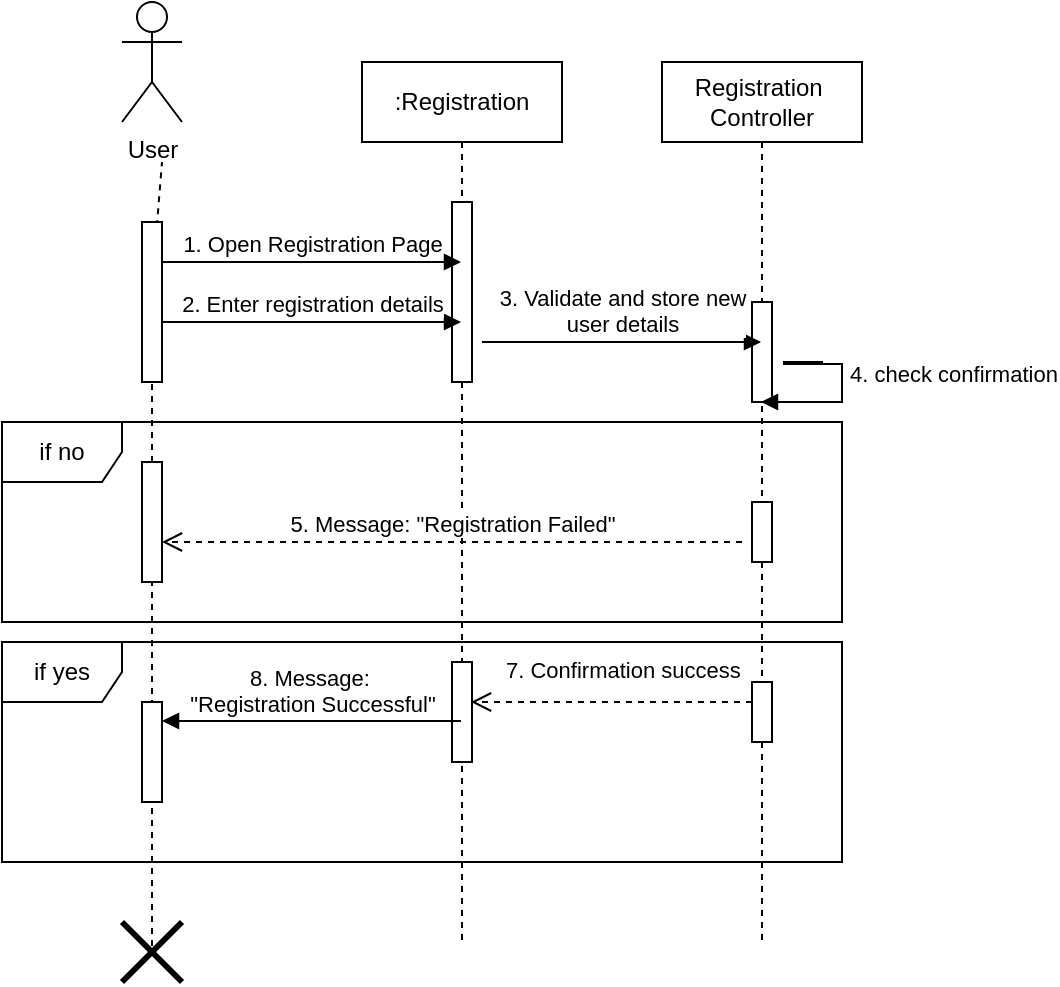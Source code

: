 <mxfile version="26.0.14" pages="15">
  <diagram name="Registration" id="2YBvvXClWsGukQMizWep">
    <mxGraphModel dx="1882" dy="825" grid="1" gridSize="10" guides="1" tooltips="1" connect="1" arrows="1" fold="1" page="1" pageScale="1" pageWidth="850" pageHeight="1100" math="0" shadow="0">
      <root>
        <mxCell id="0" />
        <mxCell id="1" parent="0" />
        <mxCell id="aM9ryv3xv72pqoxQDRHE-1" value=":Registration" style="shape=umlLifeline;perimeter=lifelinePerimeter;whiteSpace=wrap;html=1;container=0;dropTarget=0;collapsible=0;recursiveResize=0;outlineConnect=0;portConstraint=eastwest;newEdgeStyle={&quot;edgeStyle&quot;:&quot;elbowEdgeStyle&quot;,&quot;elbow&quot;:&quot;vertical&quot;,&quot;curved&quot;:0,&quot;rounded&quot;:0};" parent="1" vertex="1">
          <mxGeometry x="40" y="40" width="100" height="440" as="geometry" />
        </mxCell>
        <mxCell id="aM9ryv3xv72pqoxQDRHE-2" value="" style="html=1;points=[];perimeter=orthogonalPerimeter;outlineConnect=0;targetShapes=umlLifeline;portConstraint=eastwest;newEdgeStyle={&quot;edgeStyle&quot;:&quot;elbowEdgeStyle&quot;,&quot;elbow&quot;:&quot;vertical&quot;,&quot;curved&quot;:0,&quot;rounded&quot;:0};" parent="aM9ryv3xv72pqoxQDRHE-1" vertex="1">
          <mxGeometry x="45" y="70" width="10" height="90" as="geometry" />
        </mxCell>
        <mxCell id="aM9ryv3xv72pqoxQDRHE-5" value="Registration&amp;nbsp;&lt;div&gt;Controller&lt;/div&gt;" style="shape=umlLifeline;perimeter=lifelinePerimeter;whiteSpace=wrap;html=1;container=0;dropTarget=0;collapsible=0;recursiveResize=0;outlineConnect=0;portConstraint=eastwest;newEdgeStyle={&quot;edgeStyle&quot;:&quot;elbowEdgeStyle&quot;,&quot;elbow&quot;:&quot;vertical&quot;,&quot;curved&quot;:0,&quot;rounded&quot;:0};" parent="1" vertex="1">
          <mxGeometry x="190" y="40" width="100" height="440" as="geometry" />
        </mxCell>
        <mxCell id="8ED0GJW6vnMkdKAyynxk-3" value="" style="html=1;points=[[0,0,0,0,5],[0,1,0,0,-5],[1,0,0,0,5],[1,1,0,0,-5]];perimeter=orthogonalPerimeter;outlineConnect=0;targetShapes=umlLifeline;portConstraint=eastwest;newEdgeStyle={&quot;curved&quot;:0,&quot;rounded&quot;:0};" vertex="1" parent="aM9ryv3xv72pqoxQDRHE-5">
          <mxGeometry x="45" y="220" width="10" height="30" as="geometry" />
        </mxCell>
        <mxCell id="MIKvITBwM0O2rB9OdSsj-29" value="" style="html=1;points=[[0,0,0,0,5],[0,1,0,0,-5],[1,0,0,0,5],[1,1,0,0,-5]];perimeter=orthogonalPerimeter;outlineConnect=0;targetShapes=umlLifeline;portConstraint=eastwest;newEdgeStyle={&quot;curved&quot;:0,&quot;rounded&quot;:0};" vertex="1" parent="aM9ryv3xv72pqoxQDRHE-5">
          <mxGeometry x="45" y="310" width="10" height="30" as="geometry" />
        </mxCell>
        <mxCell id="aM9ryv3xv72pqoxQDRHE-6" value="" style="html=1;points=[];perimeter=orthogonalPerimeter;outlineConnect=0;targetShapes=umlLifeline;portConstraint=eastwest;newEdgeStyle={&quot;edgeStyle&quot;:&quot;elbowEdgeStyle&quot;,&quot;elbow&quot;:&quot;vertical&quot;,&quot;curved&quot;:0,&quot;rounded&quot;:0};" parent="aM9ryv3xv72pqoxQDRHE-5" vertex="1">
          <mxGeometry x="45" y="120" width="10" height="50" as="geometry" />
        </mxCell>
        <mxCell id="MIKvITBwM0O2rB9OdSsj-2" value="3. Validate and store new&lt;div&gt;user details&lt;/div&gt;" style="html=1;verticalAlign=bottom;endArrow=block;curved=0;rounded=0;" edge="1" parent="aM9ryv3xv72pqoxQDRHE-5">
          <mxGeometry width="80" relative="1" as="geometry">
            <mxPoint x="-90" y="140" as="sourcePoint" />
            <mxPoint x="49.5" y="140" as="targetPoint" />
          </mxGeometry>
        </mxCell>
        <mxCell id="8ED0GJW6vnMkdKAyynxk-1" value="User" style="shape=umlActor;verticalLabelPosition=bottom;verticalAlign=top;html=1;outlineConnect=0;" vertex="1" parent="1">
          <mxGeometry x="-80" y="10" width="30" height="60" as="geometry" />
        </mxCell>
        <mxCell id="8ED0GJW6vnMkdKAyynxk-2" value="" style="endArrow=none;dashed=1;html=1;rounded=0;exitX=0.5;exitY=0.4;exitDx=0;exitDy=0;exitPerimeter=0;" edge="1" parent="1" source="MIKvITBwM0O2rB9OdSsj-10">
          <mxGeometry width="50" height="50" relative="1" as="geometry">
            <mxPoint x="-60" y="330" as="sourcePoint" />
            <mxPoint x="-60" y="90" as="targetPoint" />
          </mxGeometry>
        </mxCell>
        <mxCell id="8ED0GJW6vnMkdKAyynxk-7" value="1. Open Registration Page" style="html=1;verticalAlign=bottom;endArrow=block;curved=0;rounded=0;" edge="1" parent="1" target="aM9ryv3xv72pqoxQDRHE-1">
          <mxGeometry width="80" relative="1" as="geometry">
            <mxPoint x="-60" y="140" as="sourcePoint" />
            <mxPoint x="20" y="140" as="targetPoint" />
          </mxGeometry>
        </mxCell>
        <mxCell id="MIKvITBwM0O2rB9OdSsj-1" value="2. Enter registration details" style="html=1;verticalAlign=bottom;endArrow=block;curved=0;rounded=0;" edge="1" parent="1" target="aM9ryv3xv72pqoxQDRHE-1">
          <mxGeometry width="80" relative="1" as="geometry">
            <mxPoint x="-60" y="170" as="sourcePoint" />
            <mxPoint x="20" y="170" as="targetPoint" />
          </mxGeometry>
        </mxCell>
        <mxCell id="MIKvITBwM0O2rB9OdSsj-4" value="5. Message:&amp;nbsp;&lt;span style=&quot;background-color: light-dark(#ffffff, var(--ge-dark-color, #121212)); color: light-dark(rgb(0, 0, 0), rgb(255, 255, 255));&quot;&gt;&quot;Registration Failed&quot;&lt;/span&gt;" style="html=1;verticalAlign=bottom;endArrow=open;dashed=1;endSize=8;curved=0;rounded=0;" edge="1" parent="1">
          <mxGeometry relative="1" as="geometry">
            <mxPoint x="230" y="280" as="sourcePoint" />
            <mxPoint x="-60" y="280" as="targetPoint" />
            <Array as="points">
              <mxPoint x="160" y="280" />
            </Array>
          </mxGeometry>
        </mxCell>
        <mxCell id="MIKvITBwM0O2rB9OdSsj-6" value="" style="shape=umlDestroy;whiteSpace=wrap;html=1;strokeWidth=3;targetShapes=umlLifeline;" vertex="1" parent="1">
          <mxGeometry x="-80" y="470" width="30" height="30" as="geometry" />
        </mxCell>
        <mxCell id="MIKvITBwM0O2rB9OdSsj-11" value="" style="endArrow=none;dashed=1;html=1;rounded=0;exitX=0.5;exitY=0.4;exitDx=0;exitDy=0;exitPerimeter=0;" edge="1" parent="1" source="MIKvITBwM0O2rB9OdSsj-13" target="MIKvITBwM0O2rB9OdSsj-10">
          <mxGeometry width="50" height="50" relative="1" as="geometry">
            <mxPoint x="-65" y="332" as="sourcePoint" />
            <mxPoint x="-60" y="90" as="targetPoint" />
          </mxGeometry>
        </mxCell>
        <mxCell id="MIKvITBwM0O2rB9OdSsj-10" value="" style="html=1;points=[[0,0,0,0,5],[0,1,0,0,-5],[1,0,0,0,5],[1,1,0,0,-5]];perimeter=orthogonalPerimeter;outlineConnect=0;targetShapes=umlLifeline;portConstraint=eastwest;newEdgeStyle={&quot;curved&quot;:0,&quot;rounded&quot;:0};" vertex="1" parent="1">
          <mxGeometry x="-70" y="120" width="10" height="80" as="geometry" />
        </mxCell>
        <mxCell id="MIKvITBwM0O2rB9OdSsj-12" value="" style="endArrow=none;dashed=1;html=1;rounded=0;exitX=0.5;exitY=0.4;exitDx=0;exitDy=0;exitPerimeter=0;" edge="1" parent="1" source="MIKvITBwM0O2rB9OdSsj-6" target="MIKvITBwM0O2rB9OdSsj-13">
          <mxGeometry width="50" height="50" relative="1" as="geometry">
            <mxPoint x="-65" y="332" as="sourcePoint" />
            <mxPoint x="-65" y="200" as="targetPoint" />
          </mxGeometry>
        </mxCell>
        <mxCell id="MIKvITBwM0O2rB9OdSsj-13" value="" style="html=1;points=[[0,0,0,0,5],[0,1,0,0,-5],[1,0,0,0,5],[1,1,0,0,-5]];perimeter=orthogonalPerimeter;outlineConnect=0;targetShapes=umlLifeline;portConstraint=eastwest;newEdgeStyle={&quot;curved&quot;:0,&quot;rounded&quot;:0};" vertex="1" parent="1">
          <mxGeometry x="-70" y="240" width="10" height="60" as="geometry" />
        </mxCell>
        <mxCell id="MIKvITBwM0O2rB9OdSsj-14" value="if no" style="shape=umlFrame;whiteSpace=wrap;html=1;pointerEvents=0;" vertex="1" parent="1">
          <mxGeometry x="-140" y="220" width="420" height="100" as="geometry" />
        </mxCell>
        <mxCell id="MIKvITBwM0O2rB9OdSsj-26" value="" style="html=1;points=[];perimeter=orthogonalPerimeter;outlineConnect=0;targetShapes=umlLifeline;portConstraint=eastwest;newEdgeStyle={&quot;edgeStyle&quot;:&quot;elbowEdgeStyle&quot;,&quot;elbow&quot;:&quot;vertical&quot;,&quot;curved&quot;:0,&quot;rounded&quot;:0};" vertex="1" parent="1">
          <mxGeometry x="85" y="340" width="10" height="50" as="geometry" />
        </mxCell>
        <mxCell id="MIKvITBwM0O2rB9OdSsj-27" value="8. Message:&amp;nbsp;&lt;div&gt;&quot;Registration Successful&quot;&lt;/div&gt;" style="html=1;verticalAlign=bottom;endArrow=block;curved=0;rounded=0;" edge="1" parent="1">
          <mxGeometry width="80" relative="1" as="geometry">
            <mxPoint x="89.5" y="369.5" as="sourcePoint" />
            <mxPoint x="-60" y="369.5" as="targetPoint" />
          </mxGeometry>
        </mxCell>
        <mxCell id="MIKvITBwM0O2rB9OdSsj-28" value="" style="html=1;points=[[0,0,0,0,5],[0,1,0,0,-5],[1,0,0,0,5],[1,1,0,0,-5]];perimeter=orthogonalPerimeter;outlineConnect=0;targetShapes=umlLifeline;portConstraint=eastwest;newEdgeStyle={&quot;curved&quot;:0,&quot;rounded&quot;:0};" vertex="1" parent="1">
          <mxGeometry x="-70" y="360" width="10" height="50" as="geometry" />
        </mxCell>
        <mxCell id="MIKvITBwM0O2rB9OdSsj-31" value="" style="html=1;verticalAlign=bottom;endArrow=open;dashed=1;endSize=8;curved=0;rounded=0;" edge="1" parent="1">
          <mxGeometry relative="1" as="geometry">
            <mxPoint x="235" y="360" as="sourcePoint" />
            <mxPoint x="94.5" y="360" as="targetPoint" />
          </mxGeometry>
        </mxCell>
        <mxCell id="MIKvITBwM0O2rB9OdSsj-32" value="if yes" style="shape=umlFrame;whiteSpace=wrap;html=1;pointerEvents=0;" vertex="1" parent="1">
          <mxGeometry x="-140" y="330" width="420" height="110" as="geometry" />
        </mxCell>
        <mxCell id="MIKvITBwM0O2rB9OdSsj-36" value="&lt;span style=&quot;color: rgb(0, 0, 0); font-family: Helvetica; font-size: 11px; font-style: normal; font-variant-ligatures: normal; font-variant-caps: normal; font-weight: 400; letter-spacing: normal; orphans: 2; text-align: center; text-indent: 0px; text-transform: none; widows: 2; word-spacing: 0px; -webkit-text-stroke-width: 0px; white-space: nowrap; background-color: rgb(255, 255, 255); text-decoration-thickness: initial; text-decoration-style: initial; text-decoration-color: initial; float: none; display: inline !important;&quot;&gt;7. Confirmation success&lt;/span&gt;" style="text;whiteSpace=wrap;html=1;" vertex="1" parent="1">
          <mxGeometry x="110" y="330" width="70" height="20" as="geometry" />
        </mxCell>
        <mxCell id="BT_MBqC0MVZ-gMM6VAgG-2" value="4. check confirmation" style="html=1;align=left;spacingLeft=2;endArrow=block;rounded=0;edgeStyle=orthogonalEdgeStyle;curved=0;rounded=0;" edge="1" parent="1">
          <mxGeometry relative="1" as="geometry">
            <mxPoint x="270" y="191" as="sourcePoint" />
            <Array as="points">
              <mxPoint x="270" y="190" />
              <mxPoint x="251" y="190" />
              <mxPoint x="251" y="191" />
              <mxPoint x="280" y="191" />
              <mxPoint x="280" y="210" />
            </Array>
            <mxPoint x="239.5" y="210" as="targetPoint" />
          </mxGeometry>
        </mxCell>
      </root>
    </mxGraphModel>
  </diagram>
  <diagram id="gv1DxUkJgXYxvUwM5tr-" name="Login">
    <mxGraphModel dx="1882" dy="825" grid="1" gridSize="10" guides="1" tooltips="1" connect="1" arrows="1" fold="1" page="1" pageScale="1" pageWidth="850" pageHeight="1100" math="0" shadow="0">
      <root>
        <mxCell id="0" />
        <mxCell id="1" parent="0" />
        <mxCell id="LMkU0hflzQ2PS9Tdhm-p-1" value=":Login" style="shape=umlLifeline;perimeter=lifelinePerimeter;whiteSpace=wrap;html=1;container=0;dropTarget=0;collapsible=0;recursiveResize=0;outlineConnect=0;portConstraint=eastwest;newEdgeStyle={&quot;edgeStyle&quot;:&quot;elbowEdgeStyle&quot;,&quot;elbow&quot;:&quot;vertical&quot;,&quot;curved&quot;:0,&quot;rounded&quot;:0};" vertex="1" parent="1">
          <mxGeometry x="40" y="40" width="100" height="510" as="geometry" />
        </mxCell>
        <mxCell id="LMkU0hflzQ2PS9Tdhm-p-2" value="" style="html=1;points=[];perimeter=orthogonalPerimeter;outlineConnect=0;targetShapes=umlLifeline;portConstraint=eastwest;newEdgeStyle={&quot;edgeStyle&quot;:&quot;elbowEdgeStyle&quot;,&quot;elbow&quot;:&quot;vertical&quot;,&quot;curved&quot;:0,&quot;rounded&quot;:0};" vertex="1" parent="LMkU0hflzQ2PS9Tdhm-p-1">
          <mxGeometry x="45" y="70" width="10" height="100" as="geometry" />
        </mxCell>
        <mxCell id="LMkU0hflzQ2PS9Tdhm-p-3" value="Login&lt;br&gt;&lt;div&gt;Controller&lt;/div&gt;" style="shape=umlLifeline;perimeter=lifelinePerimeter;whiteSpace=wrap;html=1;container=0;dropTarget=0;collapsible=0;recursiveResize=0;outlineConnect=0;portConstraint=eastwest;newEdgeStyle={&quot;edgeStyle&quot;:&quot;elbowEdgeStyle&quot;,&quot;elbow&quot;:&quot;vertical&quot;,&quot;curved&quot;:0,&quot;rounded&quot;:0};" vertex="1" parent="1">
          <mxGeometry x="190" y="37.5" width="100" height="500" as="geometry" />
        </mxCell>
        <mxCell id="LMkU0hflzQ2PS9Tdhm-p-4" value="" style="html=1;points=[];perimeter=orthogonalPerimeter;outlineConnect=0;targetShapes=umlLifeline;portConstraint=eastwest;newEdgeStyle={&quot;edgeStyle&quot;:&quot;elbowEdgeStyle&quot;,&quot;elbow&quot;:&quot;vertical&quot;,&quot;curved&quot;:0,&quot;rounded&quot;:0};" vertex="1" parent="LMkU0hflzQ2PS9Tdhm-p-3">
          <mxGeometry x="45" y="100" width="10" height="100" as="geometry" />
        </mxCell>
        <mxCell id="LMkU0hflzQ2PS9Tdhm-p-5" value="User" style="shape=umlActor;verticalLabelPosition=bottom;verticalAlign=top;html=1;outlineConnect=0;" vertex="1" parent="1">
          <mxGeometry x="-80" y="10" width="30" height="60" as="geometry" />
        </mxCell>
        <mxCell id="LMkU0hflzQ2PS9Tdhm-p-6" value="" style="endArrow=none;dashed=1;html=1;rounded=0;" edge="1" parent="1" source="TDwiAmcVoOjk2CRzGDvj-2">
          <mxGeometry width="50" height="50" relative="1" as="geometry">
            <mxPoint x="-60" y="560" as="sourcePoint" />
            <mxPoint x="-60" y="90" as="targetPoint" />
          </mxGeometry>
        </mxCell>
        <mxCell id="TDwiAmcVoOjk2CRzGDvj-1" value="" style="endArrow=none;dashed=1;html=1;rounded=0;" edge="1" parent="1" target="TDwiAmcVoOjk2CRzGDvj-2">
          <mxGeometry width="50" height="50" relative="1" as="geometry">
            <mxPoint x="-60" y="560" as="sourcePoint" />
            <mxPoint x="-60" y="90" as="targetPoint" />
          </mxGeometry>
        </mxCell>
        <mxCell id="LMkU0hflzQ2PS9Tdhm-p-8" value="6. Message:&amp;nbsp;&lt;span style=&quot;background-color: light-dark(#ffffff, var(--ge-dark-color, #121212)); color: light-dark(rgb(0, 0, 0), rgb(255, 255, 255));&quot;&gt;&quot;Login Failed&quot;&lt;/span&gt;" style="html=1;verticalAlign=bottom;endArrow=open;dashed=1;endSize=8;curved=0;rounded=0;" edge="1" parent="1">
          <mxGeometry relative="1" as="geometry">
            <mxPoint x="235" y="300" as="sourcePoint" />
            <mxPoint x="-55" y="300" as="targetPoint" />
          </mxGeometry>
        </mxCell>
        <mxCell id="TDwiAmcVoOjk2CRzGDvj-2" value="" style="html=1;points=[[0,0,0,0,5],[0,1,0,0,-5],[1,0,0,0,5],[1,1,0,0,-5]];perimeter=orthogonalPerimeter;outlineConnect=0;targetShapes=umlLifeline;portConstraint=eastwest;newEdgeStyle={&quot;curved&quot;:0,&quot;rounded&quot;:0};" vertex="1" parent="1">
          <mxGeometry x="-65" y="110" width="10" height="80" as="geometry" />
        </mxCell>
        <mxCell id="TDwiAmcVoOjk2CRzGDvj-3" value="1. Enter username&lt;div&gt;and passweod&lt;/div&gt;" style="html=1;verticalAlign=bottom;endArrow=block;curved=0;rounded=0;" edge="1" parent="1" target="LMkU0hflzQ2PS9Tdhm-p-1">
          <mxGeometry width="80" relative="1" as="geometry">
            <mxPoint x="-60" y="130" as="sourcePoint" />
            <mxPoint x="20" y="130" as="targetPoint" />
          </mxGeometry>
        </mxCell>
        <mxCell id="NBBsGbkGwVJweXbKTTnb-4" value="if failed" style="shape=umlFrame;whiteSpace=wrap;html=1;pointerEvents=0;" vertex="1" parent="1">
          <mxGeometry x="-140" y="250" width="440" height="90" as="geometry" />
        </mxCell>
        <mxCell id="NBBsGbkGwVJweXbKTTnb-5" value="" style="html=1;points=[[0,0,0,0,5],[0,1,0,0,-5],[1,0,0,0,5],[1,1,0,0,-5]];perimeter=orthogonalPerimeter;outlineConnect=0;targetShapes=umlLifeline;portConstraint=eastwest;newEdgeStyle={&quot;curved&quot;:0,&quot;rounded&quot;:0};" vertex="1" parent="1">
          <mxGeometry x="235" y="275" width="10" height="50" as="geometry" />
        </mxCell>
        <mxCell id="GVKcXlNbOEY3Qkb-4VKX-1" value="" style="html=1;points=[[0,0,0,0,5],[0,1,0,0,-5],[1,0,0,0,5],[1,1,0,0,-5]];perimeter=orthogonalPerimeter;outlineConnect=0;targetShapes=umlLifeline;portConstraint=eastwest;newEdgeStyle={&quot;curved&quot;:0,&quot;rounded&quot;:0};" vertex="1" parent="1">
          <mxGeometry x="-65" y="275" width="10" height="40" as="geometry" />
        </mxCell>
        <mxCell id="GVKcXlNbOEY3Qkb-4VKX-2" value="if success" style="shape=umlFrame;whiteSpace=wrap;html=1;pointerEvents=0;" vertex="1" parent="1">
          <mxGeometry x="-140" y="350" width="440" height="120" as="geometry" />
        </mxCell>
        <mxCell id="GVKcXlNbOEY3Qkb-4VKX-3" value="" style="html=1;points=[[0,0,0,0,5],[0,1,0,0,-5],[1,0,0,0,5],[1,1,0,0,-5]];perimeter=orthogonalPerimeter;outlineConnect=0;targetShapes=umlLifeline;portConstraint=eastwest;newEdgeStyle={&quot;curved&quot;:0,&quot;rounded&quot;:0};" vertex="1" parent="1">
          <mxGeometry x="235" y="360" width="10" height="40" as="geometry" />
        </mxCell>
        <mxCell id="GVKcXlNbOEY3Qkb-4VKX-4" value="7. Validation&lt;div&gt;success&amp;nbsp;&lt;/div&gt;" style="html=1;verticalAlign=bottom;endArrow=open;dashed=1;endSize=8;curved=0;rounded=0;" edge="1" parent="1">
          <mxGeometry relative="1" as="geometry">
            <mxPoint x="230" y="390" as="sourcePoint" />
            <mxPoint x="95" y="390" as="targetPoint" />
          </mxGeometry>
        </mxCell>
        <mxCell id="GVKcXlNbOEY3Qkb-4VKX-5" value="" style="html=1;points=[[0,0,0,0,5],[0,1,0,0,-5],[1,0,0,0,5],[1,1,0,0,-5]];perimeter=orthogonalPerimeter;outlineConnect=0;targetShapes=umlLifeline;portConstraint=eastwest;newEdgeStyle={&quot;curved&quot;:0,&quot;rounded&quot;:0};" vertex="1" parent="1">
          <mxGeometry x="85" y="360" width="10" height="80" as="geometry" />
        </mxCell>
        <mxCell id="aTfBICEDff5EL2CJgvFr-2" value="4. check validation" style="html=1;align=left;spacingLeft=2;endArrow=block;rounded=0;edgeStyle=orthogonalEdgeStyle;curved=0;rounded=0;" edge="1" parent="1">
          <mxGeometry relative="1" as="geometry">
            <mxPoint x="250" y="200" as="sourcePoint" />
            <Array as="points">
              <mxPoint x="270" y="230" />
            </Array>
            <mxPoint x="245" y="230" as="targetPoint" />
          </mxGeometry>
        </mxCell>
        <mxCell id="j0Q8oM4L2imPfuEbcXCo-1" value="" style="html=1;points=[[0,0,0,0,5],[0,1,0,0,-5],[1,0,0,0,5],[1,1,0,0,-5]];perimeter=orthogonalPerimeter;outlineConnect=0;targetShapes=umlLifeline;portConstraint=eastwest;newEdgeStyle={&quot;curved&quot;:0,&quot;rounded&quot;:0};" vertex="1" parent="1">
          <mxGeometry x="-65" y="400" width="10" height="50" as="geometry" />
        </mxCell>
        <mxCell id="j0Q8oM4L2imPfuEbcXCo-2" value="8. Message:&amp;nbsp;&lt;div&gt;&quot;Login Sucessful&quot;&lt;/div&gt;" style="html=1;verticalAlign=bottom;endArrow=block;curved=0;rounded=0;exitX=-0.2;exitY=0.85;exitDx=0;exitDy=0;exitPerimeter=0;" edge="1" parent="1" source="GVKcXlNbOEY3Qkb-4VKX-5" target="j0Q8oM4L2imPfuEbcXCo-1">
          <mxGeometry width="80" relative="1" as="geometry">
            <mxPoint x="-10" y="420" as="sourcePoint" />
            <mxPoint x="70" y="420" as="targetPoint" />
            <mxPoint as="offset" />
          </mxGeometry>
        </mxCell>
        <mxCell id="j0Q8oM4L2imPfuEbcXCo-3" value="" style="shape=umlDestroy;whiteSpace=wrap;html=1;strokeWidth=3;targetShapes=umlLifeline;" vertex="1" parent="1">
          <mxGeometry x="-75" y="550" width="30" height="30" as="geometry" />
        </mxCell>
        <mxCell id="5bkWULIOpipriYUOd4IE-1" value="2. Check credentials" style="html=1;verticalAlign=bottom;endArrow=block;curved=0;rounded=0;" edge="1" parent="1" target="LMkU0hflzQ2PS9Tdhm-p-3">
          <mxGeometry x="0.003" width="80" relative="1" as="geometry">
            <mxPoint x="90" y="160" as="sourcePoint" />
            <mxPoint x="170" y="160" as="targetPoint" />
            <mxPoint as="offset" />
          </mxGeometry>
        </mxCell>
      </root>
    </mxGraphModel>
  </diagram>
  <diagram id="AUSN3glq2KlPGVgd_vXy" name="Add Faculty">
    <mxGraphModel dx="1882" dy="825" grid="1" gridSize="10" guides="1" tooltips="1" connect="1" arrows="1" fold="1" page="1" pageScale="1" pageWidth="850" pageHeight="1100" math="0" shadow="0">
      <root>
        <mxCell id="0" />
        <mxCell id="1" parent="0" />
        <mxCell id="quqW0eRmMpj9TlPvvAzw-1" value=":Add Faculty" style="shape=umlLifeline;perimeter=lifelinePerimeter;whiteSpace=wrap;html=1;container=0;dropTarget=0;collapsible=0;recursiveResize=0;outlineConnect=0;portConstraint=eastwest;newEdgeStyle={&quot;edgeStyle&quot;:&quot;elbowEdgeStyle&quot;,&quot;elbow&quot;:&quot;vertical&quot;,&quot;curved&quot;:0,&quot;rounded&quot;:0};" vertex="1" parent="1">
          <mxGeometry x="40" y="40" width="100" height="510" as="geometry" />
        </mxCell>
        <mxCell id="quqW0eRmMpj9TlPvvAzw-2" value="" style="html=1;points=[];perimeter=orthogonalPerimeter;outlineConnect=0;targetShapes=umlLifeline;portConstraint=eastwest;newEdgeStyle={&quot;edgeStyle&quot;:&quot;elbowEdgeStyle&quot;,&quot;elbow&quot;:&quot;vertical&quot;,&quot;curved&quot;:0,&quot;rounded&quot;:0};" vertex="1" parent="quqW0eRmMpj9TlPvvAzw-1">
          <mxGeometry x="45" y="70" width="10" height="100" as="geometry" />
        </mxCell>
        <mxCell id="quqW0eRmMpj9TlPvvAzw-3" value="Add Faculty&lt;div&gt;Controller&lt;/div&gt;" style="shape=umlLifeline;perimeter=lifelinePerimeter;whiteSpace=wrap;html=1;container=0;dropTarget=0;collapsible=0;recursiveResize=0;outlineConnect=0;portConstraint=eastwest;newEdgeStyle={&quot;edgeStyle&quot;:&quot;elbowEdgeStyle&quot;,&quot;elbow&quot;:&quot;vertical&quot;,&quot;curved&quot;:0,&quot;rounded&quot;:0};" vertex="1" parent="1">
          <mxGeometry x="190" y="37.5" width="100" height="500" as="geometry" />
        </mxCell>
        <mxCell id="quqW0eRmMpj9TlPvvAzw-4" value="" style="html=1;points=[];perimeter=orthogonalPerimeter;outlineConnect=0;targetShapes=umlLifeline;portConstraint=eastwest;newEdgeStyle={&quot;edgeStyle&quot;:&quot;elbowEdgeStyle&quot;,&quot;elbow&quot;:&quot;vertical&quot;,&quot;curved&quot;:0,&quot;rounded&quot;:0};" vertex="1" parent="quqW0eRmMpj9TlPvvAzw-3">
          <mxGeometry x="45" y="140" width="10" height="60" as="geometry" />
        </mxCell>
        <mxCell id="quqW0eRmMpj9TlPvvAzw-5" value="Admin" style="shape=umlActor;verticalLabelPosition=bottom;verticalAlign=top;html=1;outlineConnect=0;" vertex="1" parent="1">
          <mxGeometry x="-80" y="10" width="30" height="60" as="geometry" />
        </mxCell>
        <mxCell id="quqW0eRmMpj9TlPvvAzw-6" value="" style="endArrow=none;dashed=1;html=1;rounded=0;" edge="1" parent="1" source="quqW0eRmMpj9TlPvvAzw-9">
          <mxGeometry width="50" height="50" relative="1" as="geometry">
            <mxPoint x="-60" y="560" as="sourcePoint" />
            <mxPoint x="-60" y="90" as="targetPoint" />
          </mxGeometry>
        </mxCell>
        <mxCell id="quqW0eRmMpj9TlPvvAzw-7" value="" style="endArrow=none;dashed=1;html=1;rounded=0;" edge="1" parent="1" target="quqW0eRmMpj9TlPvvAzw-9">
          <mxGeometry width="50" height="50" relative="1" as="geometry">
            <mxPoint x="-60" y="560" as="sourcePoint" />
            <mxPoint x="-60" y="90" as="targetPoint" />
          </mxGeometry>
        </mxCell>
        <mxCell id="quqW0eRmMpj9TlPvvAzw-8" value="5. Message:&amp;nbsp;&lt;span style=&quot;background-color: light-dark(#ffffff, var(--ge-dark-color, #121212)); color: light-dark(rgb(0, 0, 0), rgb(255, 255, 255));&quot;&gt;&quot;Please recheck all&amp;nbsp;&lt;/span&gt;&lt;span style=&quot;background-color: light-dark(#ffffff, var(--ge-dark-color, #121212)); color: light-dark(rgb(0, 0, 0), rgb(255, 255, 255));&quot;&gt;information&quot;&lt;/span&gt;" style="html=1;verticalAlign=bottom;endArrow=open;dashed=1;endSize=8;curved=0;rounded=0;" edge="1" parent="1">
          <mxGeometry relative="1" as="geometry">
            <mxPoint x="235" y="306.5" as="sourcePoint" />
            <mxPoint x="-55" y="306.5" as="targetPoint" />
          </mxGeometry>
        </mxCell>
        <mxCell id="quqW0eRmMpj9TlPvvAzw-9" value="" style="html=1;points=[[0,0,0,0,5],[0,1,0,0,-5],[1,0,0,0,5],[1,1,0,0,-5]];perimeter=orthogonalPerimeter;outlineConnect=0;targetShapes=umlLifeline;portConstraint=eastwest;newEdgeStyle={&quot;curved&quot;:0,&quot;rounded&quot;:0};" vertex="1" parent="1">
          <mxGeometry x="-65" y="110" width="10" height="80" as="geometry" />
        </mxCell>
        <mxCell id="quqW0eRmMpj9TlPvvAzw-10" value="1. Open Add Faculty Form" style="html=1;verticalAlign=bottom;endArrow=block;curved=0;rounded=0;" edge="1" parent="1" target="quqW0eRmMpj9TlPvvAzw-1">
          <mxGeometry width="80" relative="1" as="geometry">
            <mxPoint x="-60" y="130" as="sourcePoint" />
            <mxPoint x="20" y="130" as="targetPoint" />
          </mxGeometry>
        </mxCell>
        <mxCell id="quqW0eRmMpj9TlPvvAzw-11" value="2. Enter faculty details" style="html=1;verticalAlign=bottom;endArrow=block;curved=0;rounded=0;" edge="1" parent="1" target="quqW0eRmMpj9TlPvvAzw-1">
          <mxGeometry width="80" relative="1" as="geometry">
            <mxPoint x="-60" y="170" as="sourcePoint" />
            <mxPoint x="20" y="170" as="targetPoint" />
          </mxGeometry>
        </mxCell>
        <mxCell id="quqW0eRmMpj9TlPvvAzw-12" value="3. Validate and store faculty&lt;div&gt;account&lt;/div&gt;" style="html=1;verticalAlign=bottom;endArrow=block;curved=0;rounded=0;" edge="1" parent="1" target="quqW0eRmMpj9TlPvvAzw-3">
          <mxGeometry width="80" relative="1" as="geometry">
            <mxPoint x="90" y="190" as="sourcePoint" />
            <mxPoint x="170" y="190" as="targetPoint" />
          </mxGeometry>
        </mxCell>
        <mxCell id="quqW0eRmMpj9TlPvvAzw-14" value="if failed" style="shape=umlFrame;whiteSpace=wrap;html=1;pointerEvents=0;" vertex="1" parent="1">
          <mxGeometry x="-140" y="250" width="440" height="90" as="geometry" />
        </mxCell>
        <mxCell id="quqW0eRmMpj9TlPvvAzw-16" value="" style="html=1;points=[[0,0,0,0,5],[0,1,0,0,-5],[1,0,0,0,5],[1,1,0,0,-5]];perimeter=orthogonalPerimeter;outlineConnect=0;targetShapes=umlLifeline;portConstraint=eastwest;newEdgeStyle={&quot;curved&quot;:0,&quot;rounded&quot;:0};" vertex="1" parent="1">
          <mxGeometry x="235" y="275" width="10" height="50" as="geometry" />
        </mxCell>
        <mxCell id="quqW0eRmMpj9TlPvvAzw-17" value="" style="html=1;points=[[0,0,0,0,5],[0,1,0,0,-5],[1,0,0,0,5],[1,1,0,0,-5]];perimeter=orthogonalPerimeter;outlineConnect=0;targetShapes=umlLifeline;portConstraint=eastwest;newEdgeStyle={&quot;curved&quot;:0,&quot;rounded&quot;:0};" vertex="1" parent="1">
          <mxGeometry x="-65" y="275" width="10" height="40" as="geometry" />
        </mxCell>
        <mxCell id="quqW0eRmMpj9TlPvvAzw-18" value="if success" style="shape=umlFrame;whiteSpace=wrap;html=1;pointerEvents=0;" vertex="1" parent="1">
          <mxGeometry x="-140" y="350" width="440" height="110" as="geometry" />
        </mxCell>
        <mxCell id="quqW0eRmMpj9TlPvvAzw-19" value="" style="html=1;points=[[0,0,0,0,5],[0,1,0,0,-5],[1,0,0,0,5],[1,1,0,0,-5]];perimeter=orthogonalPerimeter;outlineConnect=0;targetShapes=umlLifeline;portConstraint=eastwest;newEdgeStyle={&quot;curved&quot;:0,&quot;rounded&quot;:0};" vertex="1" parent="1">
          <mxGeometry x="235" y="370" width="10" height="50" as="geometry" />
        </mxCell>
        <mxCell id="quqW0eRmMpj9TlPvvAzw-20" value="6. Message: &quot;&lt;span style=&quot;background-color: light-dark(#ffffff, var(--ge-dark-color, #121212)); color: light-dark(rgb(0, 0, 0), rgb(255, 255, 255));&quot;&gt;Account created&amp;nbsp;&lt;/span&gt;&lt;span style=&quot;background-color: light-dark(#ffffff, var(--ge-dark-color, #121212)); color: light-dark(rgb(0, 0, 0), rgb(255, 255, 255));&quot;&gt;successfully&lt;/span&gt;&lt;span style=&quot;color: light-dark(rgb(0, 0, 0), rgb(255, 255, 255)); background-color: light-dark(#ffffff, var(--ge-dark-color, #121212));&quot;&gt;&quot;&lt;/span&gt;" style="html=1;verticalAlign=bottom;endArrow=open;dashed=1;endSize=8;curved=0;rounded=0;entryX=1.5;entryY=0.625;entryDx=0;entryDy=0;entryPerimeter=0;" edge="1" parent="1" source="quqW0eRmMpj9TlPvvAzw-19" target="quqW0eRmMpj9TlPvvAzw-23">
          <mxGeometry relative="1" as="geometry">
            <mxPoint x="230" y="420" as="sourcePoint" />
            <mxPoint x="95" y="420" as="targetPoint" />
          </mxGeometry>
        </mxCell>
        <mxCell id="quqW0eRmMpj9TlPvvAzw-22" value="4. check acknowledgement&amp;nbsp;" style="html=1;align=left;spacingLeft=2;endArrow=block;rounded=0;edgeStyle=orthogonalEdgeStyle;curved=0;rounded=0;" edge="1" parent="1">
          <mxGeometry relative="1" as="geometry">
            <mxPoint x="250" y="200" as="sourcePoint" />
            <Array as="points">
              <mxPoint x="270" y="230" />
            </Array>
            <mxPoint x="245" y="230" as="targetPoint" />
          </mxGeometry>
        </mxCell>
        <mxCell id="quqW0eRmMpj9TlPvvAzw-23" value="" style="html=1;points=[[0,0,0,0,5],[0,1,0,0,-5],[1,0,0,0,5],[1,1,0,0,-5]];perimeter=orthogonalPerimeter;outlineConnect=0;targetShapes=umlLifeline;portConstraint=eastwest;newEdgeStyle={&quot;curved&quot;:0,&quot;rounded&quot;:0};" vertex="1" parent="1">
          <mxGeometry x="-65" y="370" width="10" height="50" as="geometry" />
        </mxCell>
        <mxCell id="quqW0eRmMpj9TlPvvAzw-25" value="" style="shape=umlDestroy;whiteSpace=wrap;html=1;strokeWidth=3;targetShapes=umlLifeline;" vertex="1" parent="1">
          <mxGeometry x="-75" y="550" width="30" height="30" as="geometry" />
        </mxCell>
      </root>
    </mxGraphModel>
  </diagram>
  <diagram id="owle5eozlmrB5Mjx3vYx" name="Reset Password">
    <mxGraphModel dx="1882" dy="825" grid="1" gridSize="10" guides="1" tooltips="1" connect="1" arrows="1" fold="1" page="1" pageScale="1" pageWidth="850" pageHeight="1100" math="0" shadow="0">
      <root>
        <mxCell id="0" />
        <mxCell id="1" parent="0" />
        <mxCell id="22dnvHCdlSMQWcHBHHIa-1" value=":Reset Password" style="shape=umlLifeline;perimeter=lifelinePerimeter;whiteSpace=wrap;html=1;container=0;dropTarget=0;collapsible=0;recursiveResize=0;outlineConnect=0;portConstraint=eastwest;newEdgeStyle={&quot;edgeStyle&quot;:&quot;elbowEdgeStyle&quot;,&quot;elbow&quot;:&quot;vertical&quot;,&quot;curved&quot;:0,&quot;rounded&quot;:0};" vertex="1" parent="1">
          <mxGeometry x="40" y="40" width="100" height="950" as="geometry" />
        </mxCell>
        <mxCell id="22dnvHCdlSMQWcHBHHIa-2" value="" style="html=1;points=[];perimeter=orthogonalPerimeter;outlineConnect=0;targetShapes=umlLifeline;portConstraint=eastwest;newEdgeStyle={&quot;edgeStyle&quot;:&quot;elbowEdgeStyle&quot;,&quot;elbow&quot;:&quot;vertical&quot;,&quot;curved&quot;:0,&quot;rounded&quot;:0};" vertex="1" parent="22dnvHCdlSMQWcHBHHIa-1">
          <mxGeometry x="45" y="90" width="10" height="50" as="geometry" />
        </mxCell>
        <mxCell id="22dnvHCdlSMQWcHBHHIa-3" value="Reset Password&lt;div&gt;Controller&lt;/div&gt;" style="shape=umlLifeline;perimeter=lifelinePerimeter;whiteSpace=wrap;html=1;container=0;dropTarget=0;collapsible=0;recursiveResize=0;outlineConnect=0;portConstraint=eastwest;newEdgeStyle={&quot;edgeStyle&quot;:&quot;elbowEdgeStyle&quot;,&quot;elbow&quot;:&quot;vertical&quot;,&quot;curved&quot;:0,&quot;rounded&quot;:0};" vertex="1" parent="1">
          <mxGeometry x="190" y="40" width="100" height="950" as="geometry" />
        </mxCell>
        <mxCell id="22dnvHCdlSMQWcHBHHIa-4" value="" style="html=1;points=[];perimeter=orthogonalPerimeter;outlineConnect=0;targetShapes=umlLifeline;portConstraint=eastwest;newEdgeStyle={&quot;edgeStyle&quot;:&quot;elbowEdgeStyle&quot;,&quot;elbow&quot;:&quot;vertical&quot;,&quot;curved&quot;:0,&quot;rounded&quot;:0};" vertex="1" parent="22dnvHCdlSMQWcHBHHIa-3">
          <mxGeometry x="45" y="110" width="10" height="80" as="geometry" />
        </mxCell>
        <mxCell id="22dnvHCdlSMQWcHBHHIa-5" value="Users" style="shape=umlActor;verticalLabelPosition=bottom;verticalAlign=top;html=1;outlineConnect=0;" vertex="1" parent="1">
          <mxGeometry x="-80" y="10" width="30" height="60" as="geometry" />
        </mxCell>
        <mxCell id="22dnvHCdlSMQWcHBHHIa-6" value="" style="endArrow=none;dashed=1;html=1;rounded=0;" edge="1" parent="1" source="1OdvnmVNeL-Y6dPK-Hib-4">
          <mxGeometry width="50" height="50" relative="1" as="geometry">
            <mxPoint x="-60" y="570" as="sourcePoint" />
            <mxPoint x="-60" y="90" as="targetPoint" />
          </mxGeometry>
        </mxCell>
        <mxCell id="1OdvnmVNeL-Y6dPK-Hib-3" value="" style="endArrow=none;dashed=1;html=1;rounded=0;" edge="1" parent="1" target="1OdvnmVNeL-Y6dPK-Hib-4">
          <mxGeometry width="50" height="50" relative="1" as="geometry">
            <mxPoint x="-60" y="980" as="sourcePoint" />
            <mxPoint x="-60" y="90" as="targetPoint" />
          </mxGeometry>
        </mxCell>
        <mxCell id="1OdvnmVNeL-Y6dPK-Hib-4" value="" style="html=1;points=[[0,0,0,0,5],[0,1,0,0,-5],[1,0,0,0,5],[1,1,0,0,-5]];perimeter=orthogonalPerimeter;outlineConnect=0;targetShapes=umlLifeline;portConstraint=eastwest;newEdgeStyle={&quot;curved&quot;:0,&quot;rounded&quot;:0};" vertex="1" parent="1">
          <mxGeometry x="-65" y="130" width="10" height="60" as="geometry" />
        </mxCell>
        <mxCell id="1OdvnmVNeL-Y6dPK-Hib-5" value="1. Request password&lt;div&gt;reset&lt;/div&gt;" style="html=1;verticalAlign=bottom;endArrow=block;curved=0;rounded=0;" edge="1" parent="1" target="22dnvHCdlSMQWcHBHHIa-1">
          <mxGeometry width="80" relative="1" as="geometry">
            <mxPoint x="-55" y="140" as="sourcePoint" />
            <mxPoint x="25" y="140" as="targetPoint" />
          </mxGeometry>
        </mxCell>
        <mxCell id="1OdvnmVNeL-Y6dPK-Hib-6" value="2. Verify user email" style="html=1;verticalAlign=bottom;endArrow=block;curved=0;rounded=0;" edge="1" parent="1">
          <mxGeometry width="80" relative="1" as="geometry">
            <mxPoint x="95" y="160" as="sourcePoint" />
            <mxPoint x="239.5" y="160" as="targetPoint" />
          </mxGeometry>
        </mxCell>
        <mxCell id="1OdvnmVNeL-Y6dPK-Hib-13" value="3. check email existence" style="html=1;align=left;spacingLeft=2;endArrow=block;rounded=0;edgeStyle=orthogonalEdgeStyle;curved=0;rounded=0;" edge="1" parent="1">
          <mxGeometry x="-0.059" y="10" relative="1" as="geometry">
            <mxPoint x="250" y="190" as="sourcePoint" />
            <Array as="points">
              <mxPoint x="280" y="220" />
            </Array>
            <mxPoint x="255" y="220" as="targetPoint" />
            <mxPoint as="offset" />
          </mxGeometry>
        </mxCell>
        <mxCell id="1OdvnmVNeL-Y6dPK-Hib-14" value="if not exist" style="shape=umlFrame;whiteSpace=wrap;html=1;pointerEvents=0;" vertex="1" parent="1">
          <mxGeometry x="-150" y="260" width="480" height="70" as="geometry" />
        </mxCell>
        <mxCell id="1OdvnmVNeL-Y6dPK-Hib-15" value="" style="html=1;points=[[0,0,0,0,5],[0,1,0,0,-5],[1,0,0,0,5],[1,1,0,0,-5]];perimeter=orthogonalPerimeter;outlineConnect=0;targetShapes=umlLifeline;portConstraint=eastwest;newEdgeStyle={&quot;curved&quot;:0,&quot;rounded&quot;:0};" vertex="1" parent="1">
          <mxGeometry x="235" y="270" width="10" height="40" as="geometry" />
        </mxCell>
        <mxCell id="1OdvnmVNeL-Y6dPK-Hib-16" value="4. Message:&quot;Enter valid email&quot;" style="html=1;verticalAlign=bottom;endArrow=open;dashed=1;endSize=8;curved=0;rounded=0;" edge="1" parent="1" target="1OdvnmVNeL-Y6dPK-Hib-18">
          <mxGeometry relative="1" as="geometry">
            <mxPoint x="235" y="294.5" as="sourcePoint" />
            <mxPoint x="95" y="294.5" as="targetPoint" />
          </mxGeometry>
        </mxCell>
        <mxCell id="1OdvnmVNeL-Y6dPK-Hib-18" value="" style="html=1;points=[[0,0,0,0,5],[0,1,0,0,-5],[1,0,0,0,5],[1,1,0,0,-5]];perimeter=orthogonalPerimeter;outlineConnect=0;targetShapes=umlLifeline;portConstraint=eastwest;newEdgeStyle={&quot;curved&quot;:0,&quot;rounded&quot;:0};" vertex="1" parent="1">
          <mxGeometry x="-65" y="280" width="10" height="40" as="geometry" />
        </mxCell>
        <mxCell id="1OdvnmVNeL-Y6dPK-Hib-19" value="if exists" style="shape=umlFrame;whiteSpace=wrap;html=1;pointerEvents=0;" vertex="1" parent="1">
          <mxGeometry x="-150" y="380" width="480" height="540" as="geometry" />
        </mxCell>
        <mxCell id="1OdvnmVNeL-Y6dPK-Hib-21" value="" style="html=1;points=[[0,0,0,0,5],[0,1,0,0,-5],[1,0,0,0,5],[1,1,0,0,-5]];perimeter=orthogonalPerimeter;outlineConnect=0;targetShapes=umlLifeline;portConstraint=eastwest;newEdgeStyle={&quot;curved&quot;:0,&quot;rounded&quot;:0};" vertex="1" parent="1">
          <mxGeometry x="235" y="410" width="10" height="30" as="geometry" />
        </mxCell>
        <mxCell id="1OdvnmVNeL-Y6dPK-Hib-23" value="5. Send Verification Code" style="html=1;verticalAlign=bottom;endArrow=open;dashed=1;endSize=8;curved=0;rounded=0;entryX=1;entryY=0;entryDx=0;entryDy=5;entryPerimeter=0;" edge="1" parent="1" source="1OdvnmVNeL-Y6dPK-Hib-21" target="1OdvnmVNeL-Y6dPK-Hib-24">
          <mxGeometry relative="1" as="geometry">
            <mxPoint x="220" y="430" as="sourcePoint" />
            <mxPoint x="100" y="420" as="targetPoint" />
          </mxGeometry>
        </mxCell>
        <mxCell id="1OdvnmVNeL-Y6dPK-Hib-24" value="" style="html=1;points=[[0,0,0,0,5],[0,1,0,0,-5],[1,0,0,0,5],[1,1,0,0,-5]];perimeter=orthogonalPerimeter;outlineConnect=0;targetShapes=umlLifeline;portConstraint=eastwest;newEdgeStyle={&quot;curved&quot;:0,&quot;rounded&quot;:0};" vertex="1" parent="1">
          <mxGeometry x="-65" y="410" width="10" height="90" as="geometry" />
        </mxCell>
        <mxCell id="1OdvnmVNeL-Y6dPK-Hib-32" value="8. Enter verfication code" style="html=1;verticalAlign=bottom;endArrow=block;curved=0;rounded=0;" edge="1" parent="1" target="1OdvnmVNeL-Y6dPK-Hib-33">
          <mxGeometry width="80" relative="1" as="geometry">
            <mxPoint x="-55" y="485" as="sourcePoint" />
            <mxPoint x="50" y="480" as="targetPoint" />
          </mxGeometry>
        </mxCell>
        <mxCell id="1OdvnmVNeL-Y6dPK-Hib-33" value="" style="html=1;points=[[0,0,0,0,5],[0,1,0,0,-5],[1,0,0,0,5],[1,1,0,0,-5]];perimeter=orthogonalPerimeter;outlineConnect=0;targetShapes=umlLifeline;portConstraint=eastwest;newEdgeStyle={&quot;curved&quot;:0,&quot;rounded&quot;:0};" vertex="1" parent="1">
          <mxGeometry x="85" y="460" width="10" height="60" as="geometry" />
        </mxCell>
        <mxCell id="1OdvnmVNeL-Y6dPK-Hib-34" value="" style="html=1;points=[[0,0,0,0,5],[0,1,0,0,-5],[1,0,0,0,5],[1,1,0,0,-5]];perimeter=orthogonalPerimeter;outlineConnect=0;targetShapes=umlLifeline;portConstraint=eastwest;newEdgeStyle={&quot;curved&quot;:0,&quot;rounded&quot;:0};" vertex="1" parent="1">
          <mxGeometry x="235" y="460" width="10" height="100" as="geometry" />
        </mxCell>
        <mxCell id="1OdvnmVNeL-Y6dPK-Hib-35" value="9. Validate code" style="html=1;verticalAlign=bottom;endArrow=block;curved=0;rounded=0;" edge="1" parent="1">
          <mxGeometry width="80" relative="1" as="geometry">
            <mxPoint x="95" y="500" as="sourcePoint" />
            <mxPoint x="235" y="500" as="targetPoint" />
          </mxGeometry>
        </mxCell>
        <mxCell id="1OdvnmVNeL-Y6dPK-Hib-37" value="10. check code validaty" style="html=1;align=left;spacingLeft=2;endArrow=block;rounded=0;edgeStyle=orthogonalEdgeStyle;curved=0;rounded=0;" edge="1" parent="1">
          <mxGeometry relative="1" as="geometry">
            <mxPoint x="245" y="515" as="sourcePoint" />
            <Array as="points">
              <mxPoint x="275" y="545" />
            </Array>
            <mxPoint x="250" y="545" as="targetPoint" />
          </mxGeometry>
        </mxCell>
        <mxCell id="1OdvnmVNeL-Y6dPK-Hib-38" value="if not valid" style="shape=umlFrame;whiteSpace=wrap;html=1;pointerEvents=0;" vertex="1" parent="1">
          <mxGeometry x="-130" y="570" width="430" height="80" as="geometry" />
        </mxCell>
        <mxCell id="1OdvnmVNeL-Y6dPK-Hib-39" value="" style="html=1;points=[[0,0,0,0,5],[0,1,0,0,-5],[1,0,0,0,5],[1,1,0,0,-5]];perimeter=orthogonalPerimeter;outlineConnect=0;targetShapes=umlLifeline;portConstraint=eastwest;newEdgeStyle={&quot;curved&quot;:0,&quot;rounded&quot;:0};" vertex="1" parent="1">
          <mxGeometry x="235" y="575" width="10" height="45" as="geometry" />
        </mxCell>
        <mxCell id="1OdvnmVNeL-Y6dPK-Hib-42" value="" style="html=1;points=[[0,0,0,0,5],[0,1,0,0,-5],[1,0,0,0,5],[1,1,0,0,-5]];perimeter=orthogonalPerimeter;outlineConnect=0;targetShapes=umlLifeline;portConstraint=eastwest;newEdgeStyle={&quot;curved&quot;:0,&quot;rounded&quot;:0};" vertex="1" parent="1">
          <mxGeometry x="-65" y="580" width="10" height="60" as="geometry" />
        </mxCell>
        <mxCell id="1OdvnmVNeL-Y6dPK-Hib-47" value="if valid" style="shape=umlFrame;whiteSpace=wrap;html=1;pointerEvents=0;" vertex="1" parent="1">
          <mxGeometry x="-130" y="670" width="430" height="200" as="geometry" />
        </mxCell>
        <mxCell id="1OdvnmVNeL-Y6dPK-Hib-48" value="" style="html=1;points=[[0,0,0,0,5],[0,1,0,0,-5],[1,0,0,0,5],[1,1,0,0,-5]];perimeter=orthogonalPerimeter;outlineConnect=0;targetShapes=umlLifeline;portConstraint=eastwest;newEdgeStyle={&quot;curved&quot;:0,&quot;rounded&quot;:0};" vertex="1" parent="1">
          <mxGeometry x="235" y="680" width="10" height="40" as="geometry" />
        </mxCell>
        <mxCell id="1OdvnmVNeL-Y6dPK-Hib-50" value="" style="html=1;points=[[0,0,0,0,5],[0,1,0,0,-5],[1,0,0,0,5],[1,1,0,0,-5]];perimeter=orthogonalPerimeter;outlineConnect=0;targetShapes=umlLifeline;portConstraint=eastwest;newEdgeStyle={&quot;curved&quot;:0,&quot;rounded&quot;:0};" vertex="1" parent="1">
          <mxGeometry x="-65" y="680" width="10" height="80" as="geometry" />
        </mxCell>
        <mxCell id="1OdvnmVNeL-Y6dPK-Hib-51" value="12. Message: &quot;Code verification successful&quot;" style="html=1;verticalAlign=bottom;endArrow=open;dashed=1;endSize=8;curved=0;rounded=0;" edge="1" parent="1" target="1OdvnmVNeL-Y6dPK-Hib-50">
          <mxGeometry relative="1" as="geometry">
            <mxPoint x="235" y="710" as="sourcePoint" />
            <mxPoint x="95" y="710" as="targetPoint" />
          </mxGeometry>
        </mxCell>
        <mxCell id="1OdvnmVNeL-Y6dPK-Hib-52" value="11. Message: &quot;Code is not Valid&quot;" style="html=1;verticalAlign=bottom;endArrow=open;dashed=1;endSize=8;curved=0;rounded=0;" edge="1" parent="1" source="1OdvnmVNeL-Y6dPK-Hib-39">
          <mxGeometry relative="1" as="geometry">
            <mxPoint x="30" y="610" as="sourcePoint" />
            <mxPoint x="-50" y="610" as="targetPoint" />
          </mxGeometry>
        </mxCell>
        <mxCell id="1OdvnmVNeL-Y6dPK-Hib-53" value="" style="html=1;points=[[0,0,0,0,5],[0,1,0,0,-5],[1,0,0,0,5],[1,1,0,0,-5]];perimeter=orthogonalPerimeter;outlineConnect=0;targetShapes=umlLifeline;portConstraint=eastwest;newEdgeStyle={&quot;curved&quot;:0,&quot;rounded&quot;:0};" vertex="1" parent="1">
          <mxGeometry x="85" y="720" width="10" height="130" as="geometry" />
        </mxCell>
        <mxCell id="1OdvnmVNeL-Y6dPK-Hib-54" value="13. Enter new password" style="html=1;verticalAlign=bottom;endArrow=block;curved=0;rounded=0;" edge="1" parent="1">
          <mxGeometry width="80" relative="1" as="geometry">
            <mxPoint x="-55" y="750" as="sourcePoint" />
            <mxPoint x="85" y="750" as="targetPoint" />
          </mxGeometry>
        </mxCell>
        <mxCell id="1OdvnmVNeL-Y6dPK-Hib-55" value="" style="html=1;points=[[0,0,0,0,5],[0,1,0,0,-5],[1,0,0,0,5],[1,1,0,0,-5]];perimeter=orthogonalPerimeter;outlineConnect=0;targetShapes=umlLifeline;portConstraint=eastwest;newEdgeStyle={&quot;curved&quot;:0,&quot;rounded&quot;:0};" vertex="1" parent="1">
          <mxGeometry x="235" y="730" width="10" height="110" as="geometry" />
        </mxCell>
        <mxCell id="1OdvnmVNeL-Y6dPK-Hib-56" value="14. Update password" style="html=1;verticalAlign=bottom;endArrow=block;curved=0;rounded=0;" edge="1" parent="1" target="1OdvnmVNeL-Y6dPK-Hib-55">
          <mxGeometry width="80" relative="1" as="geometry">
            <mxPoint x="100" y="780" as="sourcePoint" />
            <mxPoint x="180" y="780" as="targetPoint" />
          </mxGeometry>
        </mxCell>
        <mxCell id="1OdvnmVNeL-Y6dPK-Hib-57" value="" style="html=1;points=[[0,0,0,0,5],[0,1,0,0,-5],[1,0,0,0,5],[1,1,0,0,-5]];perimeter=orthogonalPerimeter;outlineConnect=0;targetShapes=umlLifeline;portConstraint=eastwest;newEdgeStyle={&quot;curved&quot;:0,&quot;rounded&quot;:0};" vertex="1" parent="1">
          <mxGeometry x="-65" y="780" width="10" height="80" as="geometry" />
        </mxCell>
        <mxCell id="1OdvnmVNeL-Y6dPK-Hib-58" value="15. Password update&lt;div&gt;success&lt;/div&gt;" style="html=1;verticalAlign=bottom;endArrow=open;dashed=1;endSize=8;curved=0;rounded=0;" edge="1" parent="1">
          <mxGeometry relative="1" as="geometry">
            <mxPoint x="235" y="820" as="sourcePoint" />
            <mxPoint x="100" y="820" as="targetPoint" />
            <Array as="points">
              <mxPoint x="180" y="820" />
            </Array>
          </mxGeometry>
        </mxCell>
        <mxCell id="1OdvnmVNeL-Y6dPK-Hib-59" value="16. Message:&lt;div&gt;&quot;Password update&lt;/div&gt;&lt;div&gt;&amp;nbsp;sucessfull&quot;&lt;/div&gt;" style="html=1;verticalAlign=bottom;endArrow=block;curved=0;rounded=0;" edge="1" parent="1">
          <mxGeometry width="80" relative="1" as="geometry">
            <mxPoint x="85" y="840" as="sourcePoint" />
            <mxPoint x="-55" y="840" as="targetPoint" />
          </mxGeometry>
        </mxCell>
        <mxCell id="1OdvnmVNeL-Y6dPK-Hib-60" value="" style="shape=umlDestroy;whiteSpace=wrap;html=1;strokeWidth=3;targetShapes=umlLifeline;" vertex="1" parent="1">
          <mxGeometry x="-75" y="970" width="30" height="30" as="geometry" />
        </mxCell>
      </root>
    </mxGraphModel>
  </diagram>
  <diagram id="yCMpweOBFpWRmkWvCP6x" name="Profile Management">
    <mxGraphModel dx="1882" dy="825" grid="1" gridSize="10" guides="1" tooltips="1" connect="1" arrows="1" fold="1" page="1" pageScale="1" pageWidth="850" pageHeight="1100" math="0" shadow="0">
      <root>
        <mxCell id="0" />
        <mxCell id="1" parent="0" />
        <mxCell id="WNqFIbwttYq6xchtkFI--1" value=":Profile Management" style="shape=umlLifeline;perimeter=lifelinePerimeter;whiteSpace=wrap;html=1;container=0;dropTarget=0;collapsible=0;recursiveResize=0;outlineConnect=0;portConstraint=eastwest;newEdgeStyle={&quot;edgeStyle&quot;:&quot;elbowEdgeStyle&quot;,&quot;elbow&quot;:&quot;vertical&quot;,&quot;curved&quot;:0,&quot;rounded&quot;:0};" vertex="1" parent="1">
          <mxGeometry x="40" y="40" width="100" height="660" as="geometry" />
        </mxCell>
        <mxCell id="WNqFIbwttYq6xchtkFI--2" value="" style="html=1;points=[];perimeter=orthogonalPerimeter;outlineConnect=0;targetShapes=umlLifeline;portConstraint=eastwest;newEdgeStyle={&quot;edgeStyle&quot;:&quot;elbowEdgeStyle&quot;,&quot;elbow&quot;:&quot;vertical&quot;,&quot;curved&quot;:0,&quot;rounded&quot;:0};" vertex="1" parent="WNqFIbwttYq6xchtkFI--1">
          <mxGeometry x="45" y="70" width="10" height="110" as="geometry" />
        </mxCell>
        <mxCell id="WNqFIbwttYq6xchtkFI--3" value="&lt;font style=&quot;font-size: 11px;&quot;&gt;Profile Management Controller&lt;/font&gt;" style="shape=umlLifeline;perimeter=lifelinePerimeter;whiteSpace=wrap;html=1;container=0;dropTarget=0;collapsible=0;recursiveResize=0;outlineConnect=0;portConstraint=eastwest;newEdgeStyle={&quot;edgeStyle&quot;:&quot;elbowEdgeStyle&quot;,&quot;elbow&quot;:&quot;vertical&quot;,&quot;curved&quot;:0,&quot;rounded&quot;:0};" vertex="1" parent="1">
          <mxGeometry x="190" y="40" width="100" height="660" as="geometry" />
        </mxCell>
        <mxCell id="WNqFIbwttYq6xchtkFI--4" value="" style="html=1;points=[];perimeter=orthogonalPerimeter;outlineConnect=0;targetShapes=umlLifeline;portConstraint=eastwest;newEdgeStyle={&quot;edgeStyle&quot;:&quot;elbowEdgeStyle&quot;,&quot;elbow&quot;:&quot;vertical&quot;,&quot;curved&quot;:0,&quot;rounded&quot;:0};" vertex="1" parent="WNqFIbwttYq6xchtkFI--3">
          <mxGeometry x="45" y="80" width="10" height="80" as="geometry" />
        </mxCell>
        <mxCell id="WNqFIbwttYq6xchtkFI--5" value="Users" style="shape=umlActor;verticalLabelPosition=bottom;verticalAlign=top;html=1;outlineConnect=0;" vertex="1" parent="1">
          <mxGeometry x="-80" y="10" width="30" height="60" as="geometry" />
        </mxCell>
        <mxCell id="WNqFIbwttYq6xchtkFI--6" value="" style="endArrow=none;dashed=1;html=1;rounded=0;" edge="1" parent="1" source="MxFbztv9ZMFXYAWlO836-2">
          <mxGeometry width="50" height="50" relative="1" as="geometry">
            <mxPoint x="-60" y="570" as="sourcePoint" />
            <mxPoint x="-60" y="90" as="targetPoint" />
          </mxGeometry>
        </mxCell>
        <mxCell id="MxFbztv9ZMFXYAWlO836-1" value="" style="endArrow=none;dashed=1;html=1;rounded=0;" edge="1" parent="1" target="MxFbztv9ZMFXYAWlO836-2">
          <mxGeometry width="50" height="50" relative="1" as="geometry">
            <mxPoint x="-60" y="700" as="sourcePoint" />
            <mxPoint x="-60" y="90" as="targetPoint" />
          </mxGeometry>
        </mxCell>
        <mxCell id="MxFbztv9ZMFXYAWlO836-2" value="" style="html=1;points=[[0,0,0,0,5],[0,1,0,0,-5],[1,0,0,0,5],[1,1,0,0,-5]];perimeter=orthogonalPerimeter;outlineConnect=0;targetShapes=umlLifeline;portConstraint=eastwest;newEdgeStyle={&quot;curved&quot;:0,&quot;rounded&quot;:0};" vertex="1" parent="1">
          <mxGeometry x="-65" y="110" width="10" height="120" as="geometry" />
        </mxCell>
        <mxCell id="MxFbztv9ZMFXYAWlO836-4" value="1. Open Profile page" style="html=1;verticalAlign=bottom;endArrow=block;curved=0;rounded=0;" edge="1" parent="1">
          <mxGeometry width="80" relative="1" as="geometry">
            <mxPoint x="-55" y="130" as="sourcePoint" />
            <mxPoint x="89.5" y="130" as="targetPoint" />
          </mxGeometry>
        </mxCell>
        <mxCell id="MxFbztv9ZMFXYAWlO836-5" value="2. Fetch profile data" style="html=1;verticalAlign=bottom;endArrow=block;curved=0;rounded=0;" edge="1" parent="1">
          <mxGeometry width="80" relative="1" as="geometry">
            <mxPoint x="100" y="150" as="sourcePoint" />
            <mxPoint x="234.5" y="149.5" as="targetPoint" />
          </mxGeometry>
        </mxCell>
        <mxCell id="MxFbztv9ZMFXYAWlO836-6" value="3. Return user profile" style="html=1;verticalAlign=bottom;endArrow=open;dashed=1;endSize=8;curved=0;rounded=0;" edge="1" parent="1" source="WNqFIbwttYq6xchtkFI--3" target="WNqFIbwttYq6xchtkFI--2">
          <mxGeometry relative="1" as="geometry">
            <mxPoint x="220" y="180" as="sourcePoint" />
            <mxPoint x="140" y="180" as="targetPoint" />
            <Array as="points">
              <mxPoint x="150" y="180" />
            </Array>
          </mxGeometry>
        </mxCell>
        <mxCell id="MxFbztv9ZMFXYAWlO836-9" value="4. Display profile info" style="html=1;verticalAlign=bottom;endArrow=block;curved=0;rounded=0;" edge="1" parent="1">
          <mxGeometry width="80" relative="1" as="geometry">
            <mxPoint x="85" y="210" as="sourcePoint" />
            <mxPoint x="-55" y="210" as="targetPoint" />
          </mxGeometry>
        </mxCell>
        <mxCell id="MxFbztv9ZMFXYAWlO836-10" value="if chooses to edit&amp;nbsp;" style="shape=umlFrame;whiteSpace=wrap;html=1;pointerEvents=0;" vertex="1" parent="1">
          <mxGeometry x="-140" y="250" width="450" height="390" as="geometry" />
        </mxCell>
        <mxCell id="MxFbztv9ZMFXYAWlO836-11" value="" style="html=1;points=[[0,0,0,0,5],[0,1,0,0,-5],[1,0,0,0,5],[1,1,0,0,-5]];perimeter=orthogonalPerimeter;outlineConnect=0;targetShapes=umlLifeline;portConstraint=eastwest;newEdgeStyle={&quot;curved&quot;:0,&quot;rounded&quot;:0};" vertex="1" parent="1">
          <mxGeometry x="-65" y="270" width="10" height="80" as="geometry" />
        </mxCell>
        <mxCell id="MxFbztv9ZMFXYAWlO836-12" value="" style="html=1;points=[[0,0,0,0,5],[0,1,0,0,-5],[1,0,0,0,5],[1,1,0,0,-5]];perimeter=orthogonalPerimeter;outlineConnect=0;targetShapes=umlLifeline;portConstraint=eastwest;newEdgeStyle={&quot;curved&quot;:0,&quot;rounded&quot;:0};" vertex="1" parent="1">
          <mxGeometry x="85" y="270" width="10" height="100" as="geometry" />
        </mxCell>
        <mxCell id="MxFbztv9ZMFXYAWlO836-13" value="" style="html=1;points=[[0,0,0,0,5],[0,1,0,0,-5],[1,0,0,0,5],[1,1,0,0,-5]];perimeter=orthogonalPerimeter;outlineConnect=0;targetShapes=umlLifeline;portConstraint=eastwest;newEdgeStyle={&quot;curved&quot;:0,&quot;rounded&quot;:0};" vertex="1" parent="1">
          <mxGeometry x="235" y="270" width="10" height="130" as="geometry" />
        </mxCell>
        <mxCell id="MxFbztv9ZMFXYAWlO836-14" value="5. Submit updated profile" style="html=1;verticalAlign=bottom;endArrow=block;curved=0;rounded=0;" edge="1" parent="1">
          <mxGeometry width="80" relative="1" as="geometry">
            <mxPoint x="-55" y="294.5" as="sourcePoint" />
            <mxPoint x="89.5" y="294.5" as="targetPoint" />
          </mxGeometry>
        </mxCell>
        <mxCell id="MxFbztv9ZMFXYAWlO836-15" value="6. Update user profile" style="html=1;verticalAlign=bottom;endArrow=block;curved=0;rounded=0;" edge="1" parent="1">
          <mxGeometry width="80" relative="1" as="geometry">
            <mxPoint x="95" y="320" as="sourcePoint" />
            <mxPoint x="239.5" y="320" as="targetPoint" />
          </mxGeometry>
        </mxCell>
        <mxCell id="MxFbztv9ZMFXYAWlO836-16" value="" style="html=1;points=[[0,0,0,0,5],[0,1,0,0,-5],[1,0,0,0,5],[1,1,0,0,-5]];perimeter=orthogonalPerimeter;outlineConnect=0;targetShapes=umlLifeline;portConstraint=eastwest;newEdgeStyle={&quot;curved&quot;:0,&quot;rounded&quot;:0};" vertex="1" parent="1">
          <mxGeometry x="235" y="420" width="10" height="40" as="geometry" />
        </mxCell>
        <mxCell id="MxFbztv9ZMFXYAWlO836-17" value="7. check update confirmation" style="html=1;align=left;spacingLeft=2;endArrow=block;rounded=0;edgeStyle=orthogonalEdgeStyle;curved=0;rounded=0;" edge="1" parent="1">
          <mxGeometry relative="1" as="geometry">
            <mxPoint x="250" y="350" as="sourcePoint" />
            <Array as="points">
              <mxPoint x="280" y="380" />
            </Array>
            <mxPoint x="255" y="380" as="targetPoint" />
          </mxGeometry>
        </mxCell>
        <mxCell id="MxFbztv9ZMFXYAWlO836-19" value="if no" style="shape=umlFrame;whiteSpace=wrap;html=1;pointerEvents=0;" vertex="1" parent="1">
          <mxGeometry x="-130" y="410" width="410" height="60" as="geometry" />
        </mxCell>
        <mxCell id="MxFbztv9ZMFXYAWlO836-20" value="" style="html=1;points=[[0,0,0,0,5],[0,1,0,0,-5],[1,0,0,0,5],[1,1,0,0,-5]];perimeter=orthogonalPerimeter;outlineConnect=0;targetShapes=umlLifeline;portConstraint=eastwest;newEdgeStyle={&quot;curved&quot;:0,&quot;rounded&quot;:0};" vertex="1" parent="1">
          <mxGeometry x="-65" y="420" width="10" height="40" as="geometry" />
        </mxCell>
        <mxCell id="MxFbztv9ZMFXYAWlO836-21" value="8. Message: &quot;Confirm your profile update&quot;" style="html=1;verticalAlign=bottom;endArrow=open;dashed=1;endSize=8;curved=0;rounded=0;" edge="1" parent="1" target="MxFbztv9ZMFXYAWlO836-20">
          <mxGeometry relative="1" as="geometry">
            <mxPoint x="230" y="440" as="sourcePoint" />
            <mxPoint x="80" y="439.5" as="targetPoint" />
            <Array as="points">
              <mxPoint x="135" y="439.5" />
            </Array>
          </mxGeometry>
        </mxCell>
        <mxCell id="MxFbztv9ZMFXYAWlO836-22" value="if yes" style="shape=umlFrame;whiteSpace=wrap;html=1;pointerEvents=0;" vertex="1" parent="1">
          <mxGeometry x="-130" y="480" width="410" height="130" as="geometry" />
        </mxCell>
        <mxCell id="MxFbztv9ZMFXYAWlO836-23" value="" style="html=1;points=[[0,0,0,0,5],[0,1,0,0,-5],[1,0,0,0,5],[1,1,0,0,-5]];perimeter=orthogonalPerimeter;outlineConnect=0;targetShapes=umlLifeline;portConstraint=eastwest;newEdgeStyle={&quot;curved&quot;:0,&quot;rounded&quot;:0};" vertex="1" parent="1">
          <mxGeometry x="235" y="490" width="10" height="40" as="geometry" />
        </mxCell>
        <mxCell id="MxFbztv9ZMFXYAWlO836-24" value="" style="html=1;points=[[0,0,0,0,5],[0,1,0,0,-5],[1,0,0,0,5],[1,1,0,0,-5]];perimeter=orthogonalPerimeter;outlineConnect=0;targetShapes=umlLifeline;portConstraint=eastwest;newEdgeStyle={&quot;curved&quot;:0,&quot;rounded&quot;:0};" vertex="1" parent="1">
          <mxGeometry x="-65" y="500" width="10" height="90" as="geometry" />
        </mxCell>
        <mxCell id="MxFbztv9ZMFXYAWlO836-25" value="" style="html=1;points=[[0,0,0,0,5],[0,1,0,0,-5],[1,0,0,0,5],[1,1,0,0,-5]];perimeter=orthogonalPerimeter;outlineConnect=0;targetShapes=umlLifeline;portConstraint=eastwest;newEdgeStyle={&quot;curved&quot;:0,&quot;rounded&quot;:0};" vertex="1" parent="1">
          <mxGeometry x="85" y="490" width="10" height="100" as="geometry" />
        </mxCell>
        <mxCell id="MxFbztv9ZMFXYAWlO836-26" value="9. Return updated data" style="html=1;verticalAlign=bottom;endArrow=open;dashed=1;endSize=8;curved=0;rounded=0;" edge="1" parent="1">
          <mxGeometry relative="1" as="geometry">
            <mxPoint x="235.5" y="519.5" as="sourcePoint" />
            <mxPoint x="90.5" y="519.5" as="targetPoint" />
            <Array as="points">
              <mxPoint x="145.5" y="519.5" />
            </Array>
          </mxGeometry>
        </mxCell>
        <mxCell id="MxFbztv9ZMFXYAWlO836-27" value="10. Message:&amp;nbsp;&lt;div&gt;&quot;Profile Update Successful&quot;&lt;/div&gt;" style="html=1;verticalAlign=bottom;endArrow=block;curved=0;rounded=0;" edge="1" parent="1">
          <mxGeometry width="80" relative="1" as="geometry">
            <mxPoint x="85" y="539.5" as="sourcePoint" />
            <mxPoint x="-55" y="539.5" as="targetPoint" />
          </mxGeometry>
        </mxCell>
        <mxCell id="MxFbztv9ZMFXYAWlO836-29" value="11. Display Update profile&amp;nbsp;&lt;div&gt;info&lt;/div&gt;" style="html=1;verticalAlign=bottom;endArrow=block;curved=0;rounded=0;" edge="1" parent="1">
          <mxGeometry width="80" relative="1" as="geometry">
            <mxPoint x="85" y="580" as="sourcePoint" />
            <mxPoint x="-55" y="580" as="targetPoint" />
          </mxGeometry>
        </mxCell>
        <mxCell id="MxFbztv9ZMFXYAWlO836-30" value="" style="shape=umlDestroy;whiteSpace=wrap;html=1;strokeWidth=3;targetShapes=umlLifeline;" vertex="1" parent="1">
          <mxGeometry x="-75" y="690" width="30" height="30" as="geometry" />
        </mxCell>
      </root>
    </mxGraphModel>
  </diagram>
  <diagram id="-5w9Y39kUm1ovCnxqa8G" name="Code Editor">
    <mxGraphModel dx="1882" dy="825" grid="1" gridSize="10" guides="1" tooltips="1" connect="1" arrows="1" fold="1" page="1" pageScale="1" pageWidth="850" pageHeight="1100" math="0" shadow="0">
      <root>
        <mxCell id="0" />
        <mxCell id="1" parent="0" />
        <mxCell id="_pdHJx0UminAbtpDcq4e-1" value=":Reset Password" style="shape=umlLifeline;perimeter=lifelinePerimeter;whiteSpace=wrap;html=1;container=0;dropTarget=0;collapsible=0;recursiveResize=0;outlineConnect=0;portConstraint=eastwest;newEdgeStyle={&quot;edgeStyle&quot;:&quot;elbowEdgeStyle&quot;,&quot;elbow&quot;:&quot;vertical&quot;,&quot;curved&quot;:0,&quot;rounded&quot;:0};" vertex="1" parent="1">
          <mxGeometry x="40" y="40" width="100" height="360" as="geometry" />
        </mxCell>
        <mxCell id="_pdHJx0UminAbtpDcq4e-2" value="" style="html=1;points=[];perimeter=orthogonalPerimeter;outlineConnect=0;targetShapes=umlLifeline;portConstraint=eastwest;newEdgeStyle={&quot;edgeStyle&quot;:&quot;elbowEdgeStyle&quot;,&quot;elbow&quot;:&quot;vertical&quot;,&quot;curved&quot;:0,&quot;rounded&quot;:0};" vertex="1" parent="_pdHJx0UminAbtpDcq4e-1">
          <mxGeometry x="45" y="70" width="10" height="260" as="geometry" />
        </mxCell>
        <mxCell id="_pdHJx0UminAbtpDcq4e-5" value="Users" style="shape=umlActor;verticalLabelPosition=bottom;verticalAlign=top;html=1;outlineConnect=0;" vertex="1" parent="1">
          <mxGeometry x="-80" y="10" width="30" height="60" as="geometry" />
        </mxCell>
        <mxCell id="_pdHJx0UminAbtpDcq4e-6" value="" style="endArrow=none;dashed=1;html=1;rounded=0;" edge="1" parent="1" source="o_9V8vL53YleOesSStlb-2">
          <mxGeometry width="50" height="50" relative="1" as="geometry">
            <mxPoint x="-60" y="570" as="sourcePoint" />
            <mxPoint x="-60" y="90" as="targetPoint" />
          </mxGeometry>
        </mxCell>
        <mxCell id="o_9V8vL53YleOesSStlb-1" value="" style="endArrow=none;dashed=1;html=1;rounded=0;" edge="1" parent="1" target="o_9V8vL53YleOesSStlb-2">
          <mxGeometry width="50" height="50" relative="1" as="geometry">
            <mxPoint x="-60" y="420" as="sourcePoint" />
            <mxPoint x="-60" y="90" as="targetPoint" />
          </mxGeometry>
        </mxCell>
        <mxCell id="o_9V8vL53YleOesSStlb-2" value="" style="html=1;points=[[0,0,0,0,5],[0,1,0,0,-5],[1,0,0,0,5],[1,1,0,0,-5]];perimeter=orthogonalPerimeter;outlineConnect=0;targetShapes=umlLifeline;portConstraint=eastwest;newEdgeStyle={&quot;curved&quot;:0,&quot;rounded&quot;:0};" vertex="1" parent="1">
          <mxGeometry x="-65" y="110" width="10" height="260" as="geometry" />
        </mxCell>
        <mxCell id="o_9V8vL53YleOesSStlb-3" value="1. Open Code Editor" style="html=1;verticalAlign=bottom;endArrow=block;curved=0;rounded=0;" edge="1" parent="1" target="_pdHJx0UminAbtpDcq4e-1">
          <mxGeometry width="80" relative="1" as="geometry">
            <mxPoint x="-50" y="160" as="sourcePoint" />
            <mxPoint x="30" y="160" as="targetPoint" />
          </mxGeometry>
        </mxCell>
        <mxCell id="o_9V8vL53YleOesSStlb-4" value="2. Write or edit code" style="html=1;verticalAlign=bottom;endArrow=block;curved=0;rounded=0;" edge="1" parent="1">
          <mxGeometry width="80" relative="1" as="geometry">
            <mxPoint x="-50" y="210" as="sourcePoint" />
            <mxPoint x="90" y="210" as="targetPoint" />
          </mxGeometry>
        </mxCell>
        <mxCell id="o_9V8vL53YleOesSStlb-5" value="3. Format code" style="html=1;verticalAlign=bottom;endArrow=block;curved=0;rounded=0;" edge="1" parent="1">
          <mxGeometry width="80" relative="1" as="geometry">
            <mxPoint x="-50" y="250" as="sourcePoint" />
            <mxPoint x="90" y="250" as="targetPoint" />
          </mxGeometry>
        </mxCell>
        <mxCell id="o_9V8vL53YleOesSStlb-6" value="4. Save code" style="html=1;verticalAlign=bottom;endArrow=block;curved=0;rounded=0;" edge="1" parent="1">
          <mxGeometry width="80" relative="1" as="geometry">
            <mxPoint x="-50" y="294.5" as="sourcePoint" />
            <mxPoint x="90" y="294.5" as="targetPoint" />
          </mxGeometry>
        </mxCell>
        <mxCell id="o_9V8vL53YleOesSStlb-7" value="5. Code saved/updated&amp;nbsp;&lt;div&gt;confirmation&lt;/div&gt;" style="html=1;verticalAlign=bottom;endArrow=block;curved=0;rounded=0;" edge="1" parent="1">
          <mxGeometry width="80" relative="1" as="geometry">
            <mxPoint x="85" y="340" as="sourcePoint" />
            <mxPoint x="-55" y="340" as="targetPoint" />
          </mxGeometry>
        </mxCell>
        <mxCell id="o_9V8vL53YleOesSStlb-9" value="" style="shape=umlDestroy;whiteSpace=wrap;html=1;strokeWidth=3;targetShapes=umlLifeline;" vertex="1" parent="1">
          <mxGeometry x="-75" y="410" width="30" height="30" as="geometry" />
        </mxCell>
      </root>
    </mxGraphModel>
  </diagram>
  <diagram id="2LMVLB3Mk2I6yHJjcIQO" name="Run Code">
    <mxGraphModel dx="1882" dy="825" grid="1" gridSize="10" guides="1" tooltips="1" connect="1" arrows="1" fold="1" page="1" pageScale="1" pageWidth="850" pageHeight="1100" math="0" shadow="0">
      <root>
        <mxCell id="0" />
        <mxCell id="1" parent="0" />
        <mxCell id="OuuDbmeRoxwP2UO8-mGi-1" value=":Reset Password" style="shape=umlLifeline;perimeter=lifelinePerimeter;whiteSpace=wrap;html=1;container=0;dropTarget=0;collapsible=0;recursiveResize=0;outlineConnect=0;portConstraint=eastwest;newEdgeStyle={&quot;edgeStyle&quot;:&quot;elbowEdgeStyle&quot;,&quot;elbow&quot;:&quot;vertical&quot;,&quot;curved&quot;:0,&quot;rounded&quot;:0};" vertex="1" parent="1">
          <mxGeometry x="40" y="40" width="100" height="510" as="geometry" />
        </mxCell>
        <mxCell id="OuuDbmeRoxwP2UO8-mGi-2" value="" style="html=1;points=[];perimeter=orthogonalPerimeter;outlineConnect=0;targetShapes=umlLifeline;portConstraint=eastwest;newEdgeStyle={&quot;edgeStyle&quot;:&quot;elbowEdgeStyle&quot;,&quot;elbow&quot;:&quot;vertical&quot;,&quot;curved&quot;:0,&quot;rounded&quot;:0};" vertex="1" parent="OuuDbmeRoxwP2UO8-mGi-1">
          <mxGeometry x="45" y="70" width="10" height="70" as="geometry" />
        </mxCell>
        <mxCell id="OuuDbmeRoxwP2UO8-mGi-3" value="Reset Password&lt;div&gt;Controller&lt;/div&gt;" style="shape=umlLifeline;perimeter=lifelinePerimeter;whiteSpace=wrap;html=1;container=0;dropTarget=0;collapsible=0;recursiveResize=0;outlineConnect=0;portConstraint=eastwest;newEdgeStyle={&quot;edgeStyle&quot;:&quot;elbowEdgeStyle&quot;,&quot;elbow&quot;:&quot;vertical&quot;,&quot;curved&quot;:0,&quot;rounded&quot;:0};" vertex="1" parent="1">
          <mxGeometry x="190" y="40" width="100" height="490" as="geometry" />
        </mxCell>
        <mxCell id="OuuDbmeRoxwP2UO8-mGi-4" value="" style="html=1;points=[];perimeter=orthogonalPerimeter;outlineConnect=0;targetShapes=umlLifeline;portConstraint=eastwest;newEdgeStyle={&quot;edgeStyle&quot;:&quot;elbowEdgeStyle&quot;,&quot;elbow&quot;:&quot;vertical&quot;,&quot;curved&quot;:0,&quot;rounded&quot;:0};" vertex="1" parent="OuuDbmeRoxwP2UO8-mGi-3">
          <mxGeometry x="45" y="80" width="10" height="80" as="geometry" />
        </mxCell>
        <mxCell id="OuuDbmeRoxwP2UO8-mGi-5" value="Users" style="shape=umlActor;verticalLabelPosition=bottom;verticalAlign=top;html=1;outlineConnect=0;" vertex="1" parent="1">
          <mxGeometry x="-80" y="10" width="30" height="60" as="geometry" />
        </mxCell>
        <mxCell id="OuuDbmeRoxwP2UO8-mGi-6" value="" style="endArrow=none;dashed=1;html=1;rounded=0;" edge="1" parent="1">
          <mxGeometry width="50" height="50" relative="1" as="geometry">
            <mxPoint x="-60" y="570" as="sourcePoint" />
            <mxPoint x="-60" y="90" as="targetPoint" />
          </mxGeometry>
        </mxCell>
      </root>
    </mxGraphModel>
  </diagram>
  <diagram id="uU6yWpey-apgtzsKxObL" name="Code Submission">
    <mxGraphModel dx="1882" dy="825" grid="1" gridSize="10" guides="1" tooltips="1" connect="1" arrows="1" fold="1" page="1" pageScale="1" pageWidth="850" pageHeight="1100" math="0" shadow="0">
      <root>
        <mxCell id="0" />
        <mxCell id="1" parent="0" />
        <mxCell id="9sgGAhZ124zoMFVvUXuZ-1" value=":Reset Password" style="shape=umlLifeline;perimeter=lifelinePerimeter;whiteSpace=wrap;html=1;container=0;dropTarget=0;collapsible=0;recursiveResize=0;outlineConnect=0;portConstraint=eastwest;newEdgeStyle={&quot;edgeStyle&quot;:&quot;elbowEdgeStyle&quot;,&quot;elbow&quot;:&quot;vertical&quot;,&quot;curved&quot;:0,&quot;rounded&quot;:0};" vertex="1" parent="1">
          <mxGeometry x="40" y="40" width="100" height="510" as="geometry" />
        </mxCell>
        <mxCell id="9sgGAhZ124zoMFVvUXuZ-2" value="" style="html=1;points=[];perimeter=orthogonalPerimeter;outlineConnect=0;targetShapes=umlLifeline;portConstraint=eastwest;newEdgeStyle={&quot;edgeStyle&quot;:&quot;elbowEdgeStyle&quot;,&quot;elbow&quot;:&quot;vertical&quot;,&quot;curved&quot;:0,&quot;rounded&quot;:0};" vertex="1" parent="9sgGAhZ124zoMFVvUXuZ-1">
          <mxGeometry x="45" y="70" width="10" height="70" as="geometry" />
        </mxCell>
        <mxCell id="9sgGAhZ124zoMFVvUXuZ-3" value="Reset Password&lt;div&gt;Controller&lt;/div&gt;" style="shape=umlLifeline;perimeter=lifelinePerimeter;whiteSpace=wrap;html=1;container=0;dropTarget=0;collapsible=0;recursiveResize=0;outlineConnect=0;portConstraint=eastwest;newEdgeStyle={&quot;edgeStyle&quot;:&quot;elbowEdgeStyle&quot;,&quot;elbow&quot;:&quot;vertical&quot;,&quot;curved&quot;:0,&quot;rounded&quot;:0};" vertex="1" parent="1">
          <mxGeometry x="190" y="40" width="100" height="490" as="geometry" />
        </mxCell>
        <mxCell id="9sgGAhZ124zoMFVvUXuZ-4" value="" style="html=1;points=[];perimeter=orthogonalPerimeter;outlineConnect=0;targetShapes=umlLifeline;portConstraint=eastwest;newEdgeStyle={&quot;edgeStyle&quot;:&quot;elbowEdgeStyle&quot;,&quot;elbow&quot;:&quot;vertical&quot;,&quot;curved&quot;:0,&quot;rounded&quot;:0};" vertex="1" parent="9sgGAhZ124zoMFVvUXuZ-3">
          <mxGeometry x="45" y="80" width="10" height="80" as="geometry" />
        </mxCell>
        <mxCell id="9sgGAhZ124zoMFVvUXuZ-5" value="Users" style="shape=umlActor;verticalLabelPosition=bottom;verticalAlign=top;html=1;outlineConnect=0;" vertex="1" parent="1">
          <mxGeometry x="-80" y="10" width="30" height="60" as="geometry" />
        </mxCell>
        <mxCell id="9sgGAhZ124zoMFVvUXuZ-6" value="" style="endArrow=none;dashed=1;html=1;rounded=0;" edge="1" parent="1">
          <mxGeometry width="50" height="50" relative="1" as="geometry">
            <mxPoint x="-60" y="570" as="sourcePoint" />
            <mxPoint x="-60" y="90" as="targetPoint" />
          </mxGeometry>
        </mxCell>
      </root>
    </mxGraphModel>
  </diagram>
  <diagram id="eQaJ0oJja_PbYtEuguCI" name="Add Comments">
    <mxGraphModel dx="1882" dy="825" grid="1" gridSize="10" guides="1" tooltips="1" connect="1" arrows="1" fold="1" page="1" pageScale="1" pageWidth="850" pageHeight="1100" math="0" shadow="0">
      <root>
        <mxCell id="0" />
        <mxCell id="1" parent="0" />
        <mxCell id="AeoBHAQ3ccMPKgx43Xn3-1" value=":Reset Password" style="shape=umlLifeline;perimeter=lifelinePerimeter;whiteSpace=wrap;html=1;container=0;dropTarget=0;collapsible=0;recursiveResize=0;outlineConnect=0;portConstraint=eastwest;newEdgeStyle={&quot;edgeStyle&quot;:&quot;elbowEdgeStyle&quot;,&quot;elbow&quot;:&quot;vertical&quot;,&quot;curved&quot;:0,&quot;rounded&quot;:0};" vertex="1" parent="1">
          <mxGeometry x="40" y="40" width="100" height="510" as="geometry" />
        </mxCell>
        <mxCell id="AeoBHAQ3ccMPKgx43Xn3-2" value="" style="html=1;points=[];perimeter=orthogonalPerimeter;outlineConnect=0;targetShapes=umlLifeline;portConstraint=eastwest;newEdgeStyle={&quot;edgeStyle&quot;:&quot;elbowEdgeStyle&quot;,&quot;elbow&quot;:&quot;vertical&quot;,&quot;curved&quot;:0,&quot;rounded&quot;:0};" vertex="1" parent="AeoBHAQ3ccMPKgx43Xn3-1">
          <mxGeometry x="45" y="70" width="10" height="70" as="geometry" />
        </mxCell>
        <mxCell id="AeoBHAQ3ccMPKgx43Xn3-3" value="Reset Password&lt;div&gt;Controller&lt;/div&gt;" style="shape=umlLifeline;perimeter=lifelinePerimeter;whiteSpace=wrap;html=1;container=0;dropTarget=0;collapsible=0;recursiveResize=0;outlineConnect=0;portConstraint=eastwest;newEdgeStyle={&quot;edgeStyle&quot;:&quot;elbowEdgeStyle&quot;,&quot;elbow&quot;:&quot;vertical&quot;,&quot;curved&quot;:0,&quot;rounded&quot;:0};" vertex="1" parent="1">
          <mxGeometry x="190" y="40" width="100" height="490" as="geometry" />
        </mxCell>
        <mxCell id="AeoBHAQ3ccMPKgx43Xn3-4" value="" style="html=1;points=[];perimeter=orthogonalPerimeter;outlineConnect=0;targetShapes=umlLifeline;portConstraint=eastwest;newEdgeStyle={&quot;edgeStyle&quot;:&quot;elbowEdgeStyle&quot;,&quot;elbow&quot;:&quot;vertical&quot;,&quot;curved&quot;:0,&quot;rounded&quot;:0};" vertex="1" parent="AeoBHAQ3ccMPKgx43Xn3-3">
          <mxGeometry x="45" y="80" width="10" height="80" as="geometry" />
        </mxCell>
        <mxCell id="AeoBHAQ3ccMPKgx43Xn3-5" value="Users" style="shape=umlActor;verticalLabelPosition=bottom;verticalAlign=top;html=1;outlineConnect=0;" vertex="1" parent="1">
          <mxGeometry x="-80" y="10" width="30" height="60" as="geometry" />
        </mxCell>
        <mxCell id="AeoBHAQ3ccMPKgx43Xn3-6" value="" style="endArrow=none;dashed=1;html=1;rounded=0;" edge="1" parent="1">
          <mxGeometry width="50" height="50" relative="1" as="geometry">
            <mxPoint x="-60" y="570" as="sourcePoint" />
            <mxPoint x="-60" y="90" as="targetPoint" />
          </mxGeometry>
        </mxCell>
      </root>
    </mxGraphModel>
  </diagram>
  <diagram id="VaazWu5qpTJLYdZMTXif" name="View Leaderboard">
    <mxGraphModel dx="1882" dy="825" grid="1" gridSize="10" guides="1" tooltips="1" connect="1" arrows="1" fold="1" page="1" pageScale="1" pageWidth="850" pageHeight="1100" math="0" shadow="0">
      <root>
        <mxCell id="0" />
        <mxCell id="1" parent="0" />
        <mxCell id="fxj4mfpD5JvQQcPgsOVx-1" value=":Reset Password" style="shape=umlLifeline;perimeter=lifelinePerimeter;whiteSpace=wrap;html=1;container=0;dropTarget=0;collapsible=0;recursiveResize=0;outlineConnect=0;portConstraint=eastwest;newEdgeStyle={&quot;edgeStyle&quot;:&quot;elbowEdgeStyle&quot;,&quot;elbow&quot;:&quot;vertical&quot;,&quot;curved&quot;:0,&quot;rounded&quot;:0};" vertex="1" parent="1">
          <mxGeometry x="40" y="40" width="100" height="510" as="geometry" />
        </mxCell>
        <mxCell id="fxj4mfpD5JvQQcPgsOVx-2" value="" style="html=1;points=[];perimeter=orthogonalPerimeter;outlineConnect=0;targetShapes=umlLifeline;portConstraint=eastwest;newEdgeStyle={&quot;edgeStyle&quot;:&quot;elbowEdgeStyle&quot;,&quot;elbow&quot;:&quot;vertical&quot;,&quot;curved&quot;:0,&quot;rounded&quot;:0};" vertex="1" parent="fxj4mfpD5JvQQcPgsOVx-1">
          <mxGeometry x="45" y="70" width="10" height="70" as="geometry" />
        </mxCell>
        <mxCell id="fxj4mfpD5JvQQcPgsOVx-3" value="Reset Password&lt;div&gt;Controller&lt;/div&gt;" style="shape=umlLifeline;perimeter=lifelinePerimeter;whiteSpace=wrap;html=1;container=0;dropTarget=0;collapsible=0;recursiveResize=0;outlineConnect=0;portConstraint=eastwest;newEdgeStyle={&quot;edgeStyle&quot;:&quot;elbowEdgeStyle&quot;,&quot;elbow&quot;:&quot;vertical&quot;,&quot;curved&quot;:0,&quot;rounded&quot;:0};" vertex="1" parent="1">
          <mxGeometry x="190" y="40" width="100" height="490" as="geometry" />
        </mxCell>
        <mxCell id="fxj4mfpD5JvQQcPgsOVx-4" value="" style="html=1;points=[];perimeter=orthogonalPerimeter;outlineConnect=0;targetShapes=umlLifeline;portConstraint=eastwest;newEdgeStyle={&quot;edgeStyle&quot;:&quot;elbowEdgeStyle&quot;,&quot;elbow&quot;:&quot;vertical&quot;,&quot;curved&quot;:0,&quot;rounded&quot;:0};" vertex="1" parent="fxj4mfpD5JvQQcPgsOVx-3">
          <mxGeometry x="45" y="80" width="10" height="80" as="geometry" />
        </mxCell>
        <mxCell id="fxj4mfpD5JvQQcPgsOVx-5" value="Users" style="shape=umlActor;verticalLabelPosition=bottom;verticalAlign=top;html=1;outlineConnect=0;" vertex="1" parent="1">
          <mxGeometry x="-80" y="10" width="30" height="60" as="geometry" />
        </mxCell>
        <mxCell id="fxj4mfpD5JvQQcPgsOVx-6" value="" style="endArrow=none;dashed=1;html=1;rounded=0;" edge="1" parent="1">
          <mxGeometry width="50" height="50" relative="1" as="geometry">
            <mxPoint x="-60" y="570" as="sourcePoint" />
            <mxPoint x="-60" y="90" as="targetPoint" />
          </mxGeometry>
        </mxCell>
      </root>
    </mxGraphModel>
  </diagram>
  <diagram id="9PEPSIyGumqW0h_DAI8o" name="Provide Ratings">
    <mxGraphModel dx="1882" dy="825" grid="1" gridSize="10" guides="1" tooltips="1" connect="1" arrows="1" fold="1" page="1" pageScale="1" pageWidth="850" pageHeight="1100" math="0" shadow="0">
      <root>
        <mxCell id="0" />
        <mxCell id="1" parent="0" />
        <mxCell id="rRPajHyYuJ8jk4c8GzxN-1" value=":Reset Password" style="shape=umlLifeline;perimeter=lifelinePerimeter;whiteSpace=wrap;html=1;container=0;dropTarget=0;collapsible=0;recursiveResize=0;outlineConnect=0;portConstraint=eastwest;newEdgeStyle={&quot;edgeStyle&quot;:&quot;elbowEdgeStyle&quot;,&quot;elbow&quot;:&quot;vertical&quot;,&quot;curved&quot;:0,&quot;rounded&quot;:0};" vertex="1" parent="1">
          <mxGeometry x="40" y="40" width="100" height="510" as="geometry" />
        </mxCell>
        <mxCell id="rRPajHyYuJ8jk4c8GzxN-2" value="" style="html=1;points=[];perimeter=orthogonalPerimeter;outlineConnect=0;targetShapes=umlLifeline;portConstraint=eastwest;newEdgeStyle={&quot;edgeStyle&quot;:&quot;elbowEdgeStyle&quot;,&quot;elbow&quot;:&quot;vertical&quot;,&quot;curved&quot;:0,&quot;rounded&quot;:0};" vertex="1" parent="rRPajHyYuJ8jk4c8GzxN-1">
          <mxGeometry x="45" y="70" width="10" height="70" as="geometry" />
        </mxCell>
        <mxCell id="rRPajHyYuJ8jk4c8GzxN-3" value="Reset Password&lt;div&gt;Controller&lt;/div&gt;" style="shape=umlLifeline;perimeter=lifelinePerimeter;whiteSpace=wrap;html=1;container=0;dropTarget=0;collapsible=0;recursiveResize=0;outlineConnect=0;portConstraint=eastwest;newEdgeStyle={&quot;edgeStyle&quot;:&quot;elbowEdgeStyle&quot;,&quot;elbow&quot;:&quot;vertical&quot;,&quot;curved&quot;:0,&quot;rounded&quot;:0};" vertex="1" parent="1">
          <mxGeometry x="190" y="40" width="100" height="490" as="geometry" />
        </mxCell>
        <mxCell id="rRPajHyYuJ8jk4c8GzxN-4" value="" style="html=1;points=[];perimeter=orthogonalPerimeter;outlineConnect=0;targetShapes=umlLifeline;portConstraint=eastwest;newEdgeStyle={&quot;edgeStyle&quot;:&quot;elbowEdgeStyle&quot;,&quot;elbow&quot;:&quot;vertical&quot;,&quot;curved&quot;:0,&quot;rounded&quot;:0};" vertex="1" parent="rRPajHyYuJ8jk4c8GzxN-3">
          <mxGeometry x="45" y="80" width="10" height="80" as="geometry" />
        </mxCell>
        <mxCell id="rRPajHyYuJ8jk4c8GzxN-5" value="Users" style="shape=umlActor;verticalLabelPosition=bottom;verticalAlign=top;html=1;outlineConnect=0;" vertex="1" parent="1">
          <mxGeometry x="-80" y="10" width="30" height="60" as="geometry" />
        </mxCell>
        <mxCell id="rRPajHyYuJ8jk4c8GzxN-6" value="" style="endArrow=none;dashed=1;html=1;rounded=0;" edge="1" parent="1">
          <mxGeometry width="50" height="50" relative="1" as="geometry">
            <mxPoint x="-60" y="570" as="sourcePoint" />
            <mxPoint x="-60" y="90" as="targetPoint" />
          </mxGeometry>
        </mxCell>
      </root>
    </mxGraphModel>
  </diagram>
  <diagram id="3ciLrtF4DzVI9Arw4N_X" name="Create Problem Statements">
    <mxGraphModel dx="1882" dy="825" grid="1" gridSize="10" guides="1" tooltips="1" connect="1" arrows="1" fold="1" page="1" pageScale="1" pageWidth="850" pageHeight="1100" math="0" shadow="0">
      <root>
        <mxCell id="0" />
        <mxCell id="1" parent="0" />
        <mxCell id="bM3BnOJ1NxQ7ExC1x5_T-1" value=":Reset Password" style="shape=umlLifeline;perimeter=lifelinePerimeter;whiteSpace=wrap;html=1;container=0;dropTarget=0;collapsible=0;recursiveResize=0;outlineConnect=0;portConstraint=eastwest;newEdgeStyle={&quot;edgeStyle&quot;:&quot;elbowEdgeStyle&quot;,&quot;elbow&quot;:&quot;vertical&quot;,&quot;curved&quot;:0,&quot;rounded&quot;:0};" vertex="1" parent="1">
          <mxGeometry x="40" y="40" width="100" height="510" as="geometry" />
        </mxCell>
        <mxCell id="bM3BnOJ1NxQ7ExC1x5_T-2" value="" style="html=1;points=[];perimeter=orthogonalPerimeter;outlineConnect=0;targetShapes=umlLifeline;portConstraint=eastwest;newEdgeStyle={&quot;edgeStyle&quot;:&quot;elbowEdgeStyle&quot;,&quot;elbow&quot;:&quot;vertical&quot;,&quot;curved&quot;:0,&quot;rounded&quot;:0};" vertex="1" parent="bM3BnOJ1NxQ7ExC1x5_T-1">
          <mxGeometry x="45" y="70" width="10" height="70" as="geometry" />
        </mxCell>
        <mxCell id="bM3BnOJ1NxQ7ExC1x5_T-3" value="Reset Password&lt;div&gt;Controller&lt;/div&gt;" style="shape=umlLifeline;perimeter=lifelinePerimeter;whiteSpace=wrap;html=1;container=0;dropTarget=0;collapsible=0;recursiveResize=0;outlineConnect=0;portConstraint=eastwest;newEdgeStyle={&quot;edgeStyle&quot;:&quot;elbowEdgeStyle&quot;,&quot;elbow&quot;:&quot;vertical&quot;,&quot;curved&quot;:0,&quot;rounded&quot;:0};" vertex="1" parent="1">
          <mxGeometry x="190" y="40" width="100" height="490" as="geometry" />
        </mxCell>
        <mxCell id="bM3BnOJ1NxQ7ExC1x5_T-4" value="" style="html=1;points=[];perimeter=orthogonalPerimeter;outlineConnect=0;targetShapes=umlLifeline;portConstraint=eastwest;newEdgeStyle={&quot;edgeStyle&quot;:&quot;elbowEdgeStyle&quot;,&quot;elbow&quot;:&quot;vertical&quot;,&quot;curved&quot;:0,&quot;rounded&quot;:0};" vertex="1" parent="bM3BnOJ1NxQ7ExC1x5_T-3">
          <mxGeometry x="45" y="80" width="10" height="80" as="geometry" />
        </mxCell>
        <mxCell id="bM3BnOJ1NxQ7ExC1x5_T-5" value="Users" style="shape=umlActor;verticalLabelPosition=bottom;verticalAlign=top;html=1;outlineConnect=0;" vertex="1" parent="1">
          <mxGeometry x="-80" y="10" width="30" height="60" as="geometry" />
        </mxCell>
        <mxCell id="bM3BnOJ1NxQ7ExC1x5_T-6" value="" style="endArrow=none;dashed=1;html=1;rounded=0;" edge="1" parent="1">
          <mxGeometry width="50" height="50" relative="1" as="geometry">
            <mxPoint x="-60" y="570" as="sourcePoint" />
            <mxPoint x="-60" y="90" as="targetPoint" />
          </mxGeometry>
        </mxCell>
      </root>
    </mxGraphModel>
  </diagram>
  <diagram id="n7Ab3sr7Rc-v-9D_Fova" name="View Problems">
    <mxGraphModel dx="1882" dy="825" grid="1" gridSize="10" guides="1" tooltips="1" connect="1" arrows="1" fold="1" page="1" pageScale="1" pageWidth="850" pageHeight="1100" math="0" shadow="0">
      <root>
        <mxCell id="0" />
        <mxCell id="1" parent="0" />
        <mxCell id="nqXWdxi4IrAb9HmopUuF-1" value=":Reset Password" style="shape=umlLifeline;perimeter=lifelinePerimeter;whiteSpace=wrap;html=1;container=0;dropTarget=0;collapsible=0;recursiveResize=0;outlineConnect=0;portConstraint=eastwest;newEdgeStyle={&quot;edgeStyle&quot;:&quot;elbowEdgeStyle&quot;,&quot;elbow&quot;:&quot;vertical&quot;,&quot;curved&quot;:0,&quot;rounded&quot;:0};" vertex="1" parent="1">
          <mxGeometry x="40" y="40" width="100" height="510" as="geometry" />
        </mxCell>
        <mxCell id="nqXWdxi4IrAb9HmopUuF-2" value="" style="html=1;points=[];perimeter=orthogonalPerimeter;outlineConnect=0;targetShapes=umlLifeline;portConstraint=eastwest;newEdgeStyle={&quot;edgeStyle&quot;:&quot;elbowEdgeStyle&quot;,&quot;elbow&quot;:&quot;vertical&quot;,&quot;curved&quot;:0,&quot;rounded&quot;:0};" vertex="1" parent="nqXWdxi4IrAb9HmopUuF-1">
          <mxGeometry x="45" y="70" width="10" height="70" as="geometry" />
        </mxCell>
        <mxCell id="nqXWdxi4IrAb9HmopUuF-3" value="Reset Password&lt;div&gt;Controller&lt;/div&gt;" style="shape=umlLifeline;perimeter=lifelinePerimeter;whiteSpace=wrap;html=1;container=0;dropTarget=0;collapsible=0;recursiveResize=0;outlineConnect=0;portConstraint=eastwest;newEdgeStyle={&quot;edgeStyle&quot;:&quot;elbowEdgeStyle&quot;,&quot;elbow&quot;:&quot;vertical&quot;,&quot;curved&quot;:0,&quot;rounded&quot;:0};" vertex="1" parent="1">
          <mxGeometry x="190" y="40" width="100" height="490" as="geometry" />
        </mxCell>
        <mxCell id="nqXWdxi4IrAb9HmopUuF-4" value="" style="html=1;points=[];perimeter=orthogonalPerimeter;outlineConnect=0;targetShapes=umlLifeline;portConstraint=eastwest;newEdgeStyle={&quot;edgeStyle&quot;:&quot;elbowEdgeStyle&quot;,&quot;elbow&quot;:&quot;vertical&quot;,&quot;curved&quot;:0,&quot;rounded&quot;:0};" vertex="1" parent="nqXWdxi4IrAb9HmopUuF-3">
          <mxGeometry x="45" y="80" width="10" height="80" as="geometry" />
        </mxCell>
        <mxCell id="nqXWdxi4IrAb9HmopUuF-5" value="Users" style="shape=umlActor;verticalLabelPosition=bottom;verticalAlign=top;html=1;outlineConnect=0;" vertex="1" parent="1">
          <mxGeometry x="-80" y="10" width="30" height="60" as="geometry" />
        </mxCell>
        <mxCell id="nqXWdxi4IrAb9HmopUuF-6" value="" style="endArrow=none;dashed=1;html=1;rounded=0;" edge="1" parent="1">
          <mxGeometry width="50" height="50" relative="1" as="geometry">
            <mxPoint x="-60" y="570" as="sourcePoint" />
            <mxPoint x="-60" y="90" as="targetPoint" />
          </mxGeometry>
        </mxCell>
      </root>
    </mxGraphModel>
  </diagram>
  <diagram id="V1Wa54ZeNjL-0keuNOm0" name="Review Submission">
    <mxGraphModel dx="1032" dy="825" grid="1" gridSize="10" guides="1" tooltips="1" connect="1" arrows="1" fold="1" page="1" pageScale="1" pageWidth="850" pageHeight="1100" math="0" shadow="0">
      <root>
        <mxCell id="0" />
        <mxCell id="1" parent="0" />
      </root>
    </mxGraphModel>
  </diagram>
  <diagram id="IPGhDQLP6dnWRf66Lq_r" name="Logout">
    <mxGraphModel dx="1882" dy="825" grid="1" gridSize="10" guides="1" tooltips="1" connect="1" arrows="1" fold="1" page="1" pageScale="1" pageWidth="850" pageHeight="1100" math="0" shadow="0">
      <root>
        <mxCell id="0" />
        <mxCell id="1" parent="0" />
        <mxCell id="--0zxfpmq_WmIdaXOJuy-1" value=":Reset Password" style="shape=umlLifeline;perimeter=lifelinePerimeter;whiteSpace=wrap;html=1;container=0;dropTarget=0;collapsible=0;recursiveResize=0;outlineConnect=0;portConstraint=eastwest;newEdgeStyle={&quot;edgeStyle&quot;:&quot;elbowEdgeStyle&quot;,&quot;elbow&quot;:&quot;vertical&quot;,&quot;curved&quot;:0,&quot;rounded&quot;:0};" vertex="1" parent="1">
          <mxGeometry x="40" y="40" width="100" height="510" as="geometry" />
        </mxCell>
        <mxCell id="--0zxfpmq_WmIdaXOJuy-2" value="" style="html=1;points=[];perimeter=orthogonalPerimeter;outlineConnect=0;targetShapes=umlLifeline;portConstraint=eastwest;newEdgeStyle={&quot;edgeStyle&quot;:&quot;elbowEdgeStyle&quot;,&quot;elbow&quot;:&quot;vertical&quot;,&quot;curved&quot;:0,&quot;rounded&quot;:0};" vertex="1" parent="--0zxfpmq_WmIdaXOJuy-1">
          <mxGeometry x="45" y="70" width="10" height="70" as="geometry" />
        </mxCell>
        <mxCell id="--0zxfpmq_WmIdaXOJuy-3" value="Reset Password&lt;div&gt;Controller&lt;/div&gt;" style="shape=umlLifeline;perimeter=lifelinePerimeter;whiteSpace=wrap;html=1;container=0;dropTarget=0;collapsible=0;recursiveResize=0;outlineConnect=0;portConstraint=eastwest;newEdgeStyle={&quot;edgeStyle&quot;:&quot;elbowEdgeStyle&quot;,&quot;elbow&quot;:&quot;vertical&quot;,&quot;curved&quot;:0,&quot;rounded&quot;:0};" vertex="1" parent="1">
          <mxGeometry x="190" y="40" width="100" height="490" as="geometry" />
        </mxCell>
        <mxCell id="--0zxfpmq_WmIdaXOJuy-4" value="" style="html=1;points=[];perimeter=orthogonalPerimeter;outlineConnect=0;targetShapes=umlLifeline;portConstraint=eastwest;newEdgeStyle={&quot;edgeStyle&quot;:&quot;elbowEdgeStyle&quot;,&quot;elbow&quot;:&quot;vertical&quot;,&quot;curved&quot;:0,&quot;rounded&quot;:0};" vertex="1" parent="--0zxfpmq_WmIdaXOJuy-3">
          <mxGeometry x="45" y="80" width="10" height="80" as="geometry" />
        </mxCell>
        <mxCell id="--0zxfpmq_WmIdaXOJuy-5" value="Users" style="shape=umlActor;verticalLabelPosition=bottom;verticalAlign=top;html=1;outlineConnect=0;" vertex="1" parent="1">
          <mxGeometry x="-80" y="10" width="30" height="60" as="geometry" />
        </mxCell>
        <mxCell id="--0zxfpmq_WmIdaXOJuy-6" value="" style="endArrow=none;dashed=1;html=1;rounded=0;" edge="1" parent="1">
          <mxGeometry width="50" height="50" relative="1" as="geometry">
            <mxPoint x="-60" y="570" as="sourcePoint" />
            <mxPoint x="-60" y="90" as="targetPoint" />
          </mxGeometry>
        </mxCell>
      </root>
    </mxGraphModel>
  </diagram>
</mxfile>
